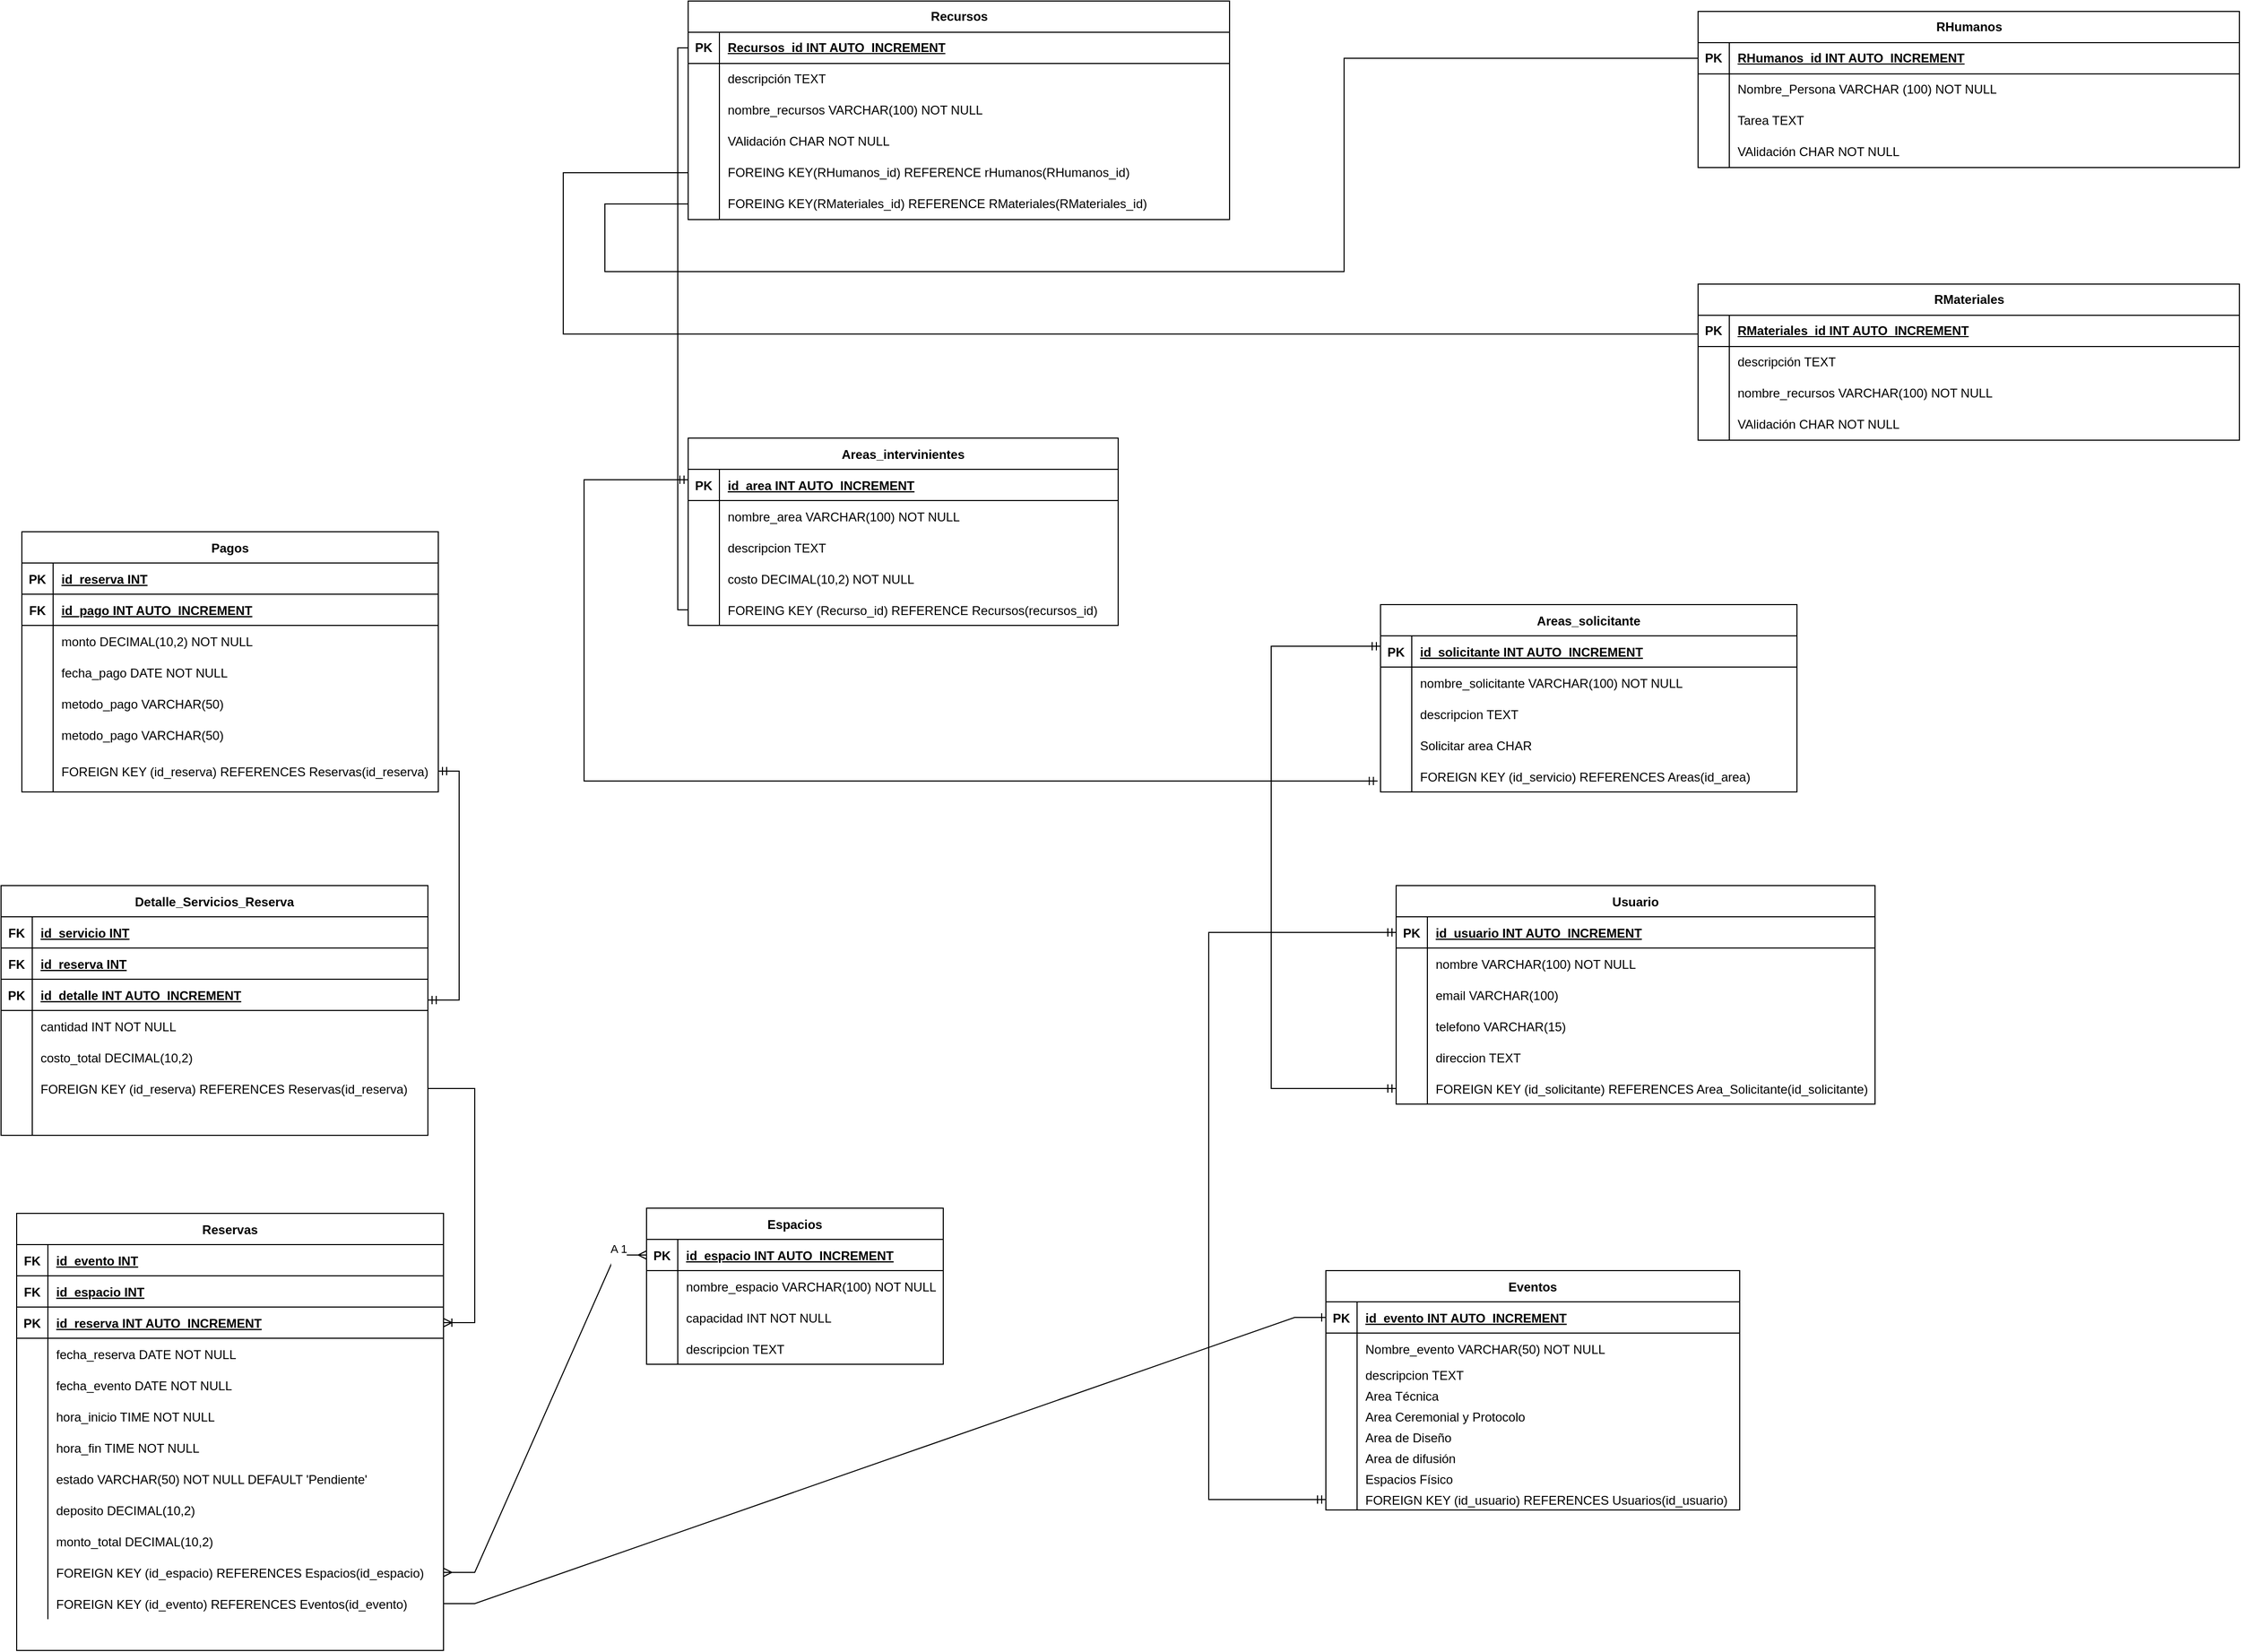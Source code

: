 <mxfile version="24.7.17">
  <diagram name="Página-1" id="cZ_oidT2PhbgGxclhShy">
    <mxGraphModel dx="3634" dy="2132" grid="1" gridSize="10" guides="1" tooltips="1" connect="1" arrows="1" fold="1" page="1" pageScale="1" pageWidth="1169" pageHeight="827" math="0" shadow="0">
      <root>
        <mxCell id="0" />
        <mxCell id="1" parent="0" />
        <mxCell id="oxMuFS0J_MLWaKqGwpql-12" value="" style="fontSize=12;html=1;endArrow=ERmandOne;startArrow=ERmandOne;rounded=0;entryX=1;entryY=0.5;entryDx=0;entryDy=0;edgeStyle=orthogonalEdgeStyle;" parent="1" source="Xw9fytFi5pSH40kkFStW-122" target="Xw9fytFi5pSH40kkFStW-99" edge="1">
          <mxGeometry width="100" height="100" relative="1" as="geometry">
            <mxPoint x="-700" y="170" as="sourcePoint" />
            <mxPoint x="-340" y="330" as="targetPoint" />
            <Array as="points">
              <mxPoint x="-680" y="170" />
              <mxPoint x="-680" y="-50" />
            </Array>
          </mxGeometry>
        </mxCell>
        <mxCell id="Xw9fytFi5pSH40kkFStW-1" value="Usuario" style="shape=table;startSize=30;container=1;collapsible=1;childLayout=tableLayout;fixedRows=1;rowLines=0;fontStyle=1;align=center;resizeLast=1;" parent="1" vertex="1">
          <mxGeometry x="220" y="60" width="460" height="210" as="geometry" />
        </mxCell>
        <mxCell id="Xw9fytFi5pSH40kkFStW-2" value="" style="shape=tableRow;horizontal=0;startSize=0;swimlaneHead=0;swimlaneBody=0;fillColor=none;collapsible=0;dropTarget=0;points=[[0,0.5],[1,0.5]];portConstraint=eastwest;strokeColor=inherit;top=0;left=0;right=0;bottom=1;" parent="Xw9fytFi5pSH40kkFStW-1" vertex="1">
          <mxGeometry y="30" width="460" height="30" as="geometry" />
        </mxCell>
        <mxCell id="Xw9fytFi5pSH40kkFStW-3" value="PK" style="shape=partialRectangle;overflow=hidden;connectable=0;fillColor=none;strokeColor=inherit;top=0;left=0;bottom=0;right=0;fontStyle=1;" parent="Xw9fytFi5pSH40kkFStW-2" vertex="1">
          <mxGeometry width="30" height="30" as="geometry">
            <mxRectangle width="30" height="30" as="alternateBounds" />
          </mxGeometry>
        </mxCell>
        <mxCell id="Xw9fytFi5pSH40kkFStW-4" value="id_usuario INT  AUTO_INCREMENT" style="shape=partialRectangle;overflow=hidden;connectable=0;fillColor=none;align=left;strokeColor=inherit;top=0;left=0;bottom=0;right=0;spacingLeft=6;fontStyle=5;" parent="Xw9fytFi5pSH40kkFStW-2" vertex="1">
          <mxGeometry x="30" width="430" height="30" as="geometry">
            <mxRectangle width="430" height="30" as="alternateBounds" />
          </mxGeometry>
        </mxCell>
        <mxCell id="Xw9fytFi5pSH40kkFStW-5" value="" style="shape=tableRow;horizontal=0;startSize=0;swimlaneHead=0;swimlaneBody=0;fillColor=none;collapsible=0;dropTarget=0;points=[[0,0.5],[1,0.5]];portConstraint=eastwest;strokeColor=inherit;top=0;left=0;right=0;bottom=0;" parent="Xw9fytFi5pSH40kkFStW-1" vertex="1">
          <mxGeometry y="60" width="460" height="30" as="geometry" />
        </mxCell>
        <mxCell id="Xw9fytFi5pSH40kkFStW-6" value="" style="shape=partialRectangle;overflow=hidden;connectable=0;fillColor=none;strokeColor=inherit;top=0;left=0;bottom=0;right=0;" parent="Xw9fytFi5pSH40kkFStW-5" vertex="1">
          <mxGeometry width="30" height="30" as="geometry">
            <mxRectangle width="30" height="30" as="alternateBounds" />
          </mxGeometry>
        </mxCell>
        <mxCell id="Xw9fytFi5pSH40kkFStW-7" value="nombre VARCHAR(100) NOT NULL" style="shape=partialRectangle;overflow=hidden;connectable=0;fillColor=none;align=left;strokeColor=inherit;top=0;left=0;bottom=0;right=0;spacingLeft=6;" parent="Xw9fytFi5pSH40kkFStW-5" vertex="1">
          <mxGeometry x="30" width="430" height="30" as="geometry">
            <mxRectangle width="430" height="30" as="alternateBounds" />
          </mxGeometry>
        </mxCell>
        <mxCell id="Xw9fytFi5pSH40kkFStW-8" value="" style="shape=tableRow;horizontal=0;startSize=0;swimlaneHead=0;swimlaneBody=0;fillColor=none;collapsible=0;dropTarget=0;points=[[0,0.5],[1,0.5]];portConstraint=eastwest;strokeColor=inherit;top=0;left=0;right=0;bottom=0;" parent="Xw9fytFi5pSH40kkFStW-1" vertex="1">
          <mxGeometry y="90" width="460" height="30" as="geometry" />
        </mxCell>
        <mxCell id="Xw9fytFi5pSH40kkFStW-9" value="" style="shape=partialRectangle;overflow=hidden;connectable=0;fillColor=none;strokeColor=inherit;top=0;left=0;bottom=0;right=0;" parent="Xw9fytFi5pSH40kkFStW-8" vertex="1">
          <mxGeometry width="30" height="30" as="geometry">
            <mxRectangle width="30" height="30" as="alternateBounds" />
          </mxGeometry>
        </mxCell>
        <mxCell id="Xw9fytFi5pSH40kkFStW-10" value="email VARCHAR(100)" style="shape=partialRectangle;overflow=hidden;connectable=0;fillColor=none;align=left;strokeColor=inherit;top=0;left=0;bottom=0;right=0;spacingLeft=6;" parent="Xw9fytFi5pSH40kkFStW-8" vertex="1">
          <mxGeometry x="30" width="430" height="30" as="geometry">
            <mxRectangle width="430" height="30" as="alternateBounds" />
          </mxGeometry>
        </mxCell>
        <mxCell id="Xw9fytFi5pSH40kkFStW-11" value="" style="shape=tableRow;horizontal=0;startSize=0;swimlaneHead=0;swimlaneBody=0;fillColor=none;collapsible=0;dropTarget=0;points=[[0,0.5],[1,0.5]];portConstraint=eastwest;strokeColor=inherit;top=0;left=0;right=0;bottom=0;" parent="Xw9fytFi5pSH40kkFStW-1" vertex="1">
          <mxGeometry y="120" width="460" height="30" as="geometry" />
        </mxCell>
        <mxCell id="Xw9fytFi5pSH40kkFStW-12" value="" style="shape=partialRectangle;overflow=hidden;connectable=0;fillColor=none;strokeColor=inherit;top=0;left=0;bottom=0;right=0;" parent="Xw9fytFi5pSH40kkFStW-11" vertex="1">
          <mxGeometry width="30" height="30" as="geometry">
            <mxRectangle width="30" height="30" as="alternateBounds" />
          </mxGeometry>
        </mxCell>
        <mxCell id="Xw9fytFi5pSH40kkFStW-13" value="telefono VARCHAR(15)" style="shape=partialRectangle;overflow=hidden;connectable=0;fillColor=none;align=left;strokeColor=inherit;top=0;left=0;bottom=0;right=0;spacingLeft=6;" parent="Xw9fytFi5pSH40kkFStW-11" vertex="1">
          <mxGeometry x="30" width="430" height="30" as="geometry">
            <mxRectangle width="430" height="30" as="alternateBounds" />
          </mxGeometry>
        </mxCell>
        <mxCell id="Xw9fytFi5pSH40kkFStW-14" value="" style="shape=tableRow;horizontal=0;startSize=0;swimlaneHead=0;swimlaneBody=0;fillColor=none;collapsible=0;dropTarget=0;points=[[0,0.5],[1,0.5]];portConstraint=eastwest;strokeColor=inherit;top=0;left=0;right=0;bottom=0;" parent="Xw9fytFi5pSH40kkFStW-1" vertex="1">
          <mxGeometry y="150" width="460" height="30" as="geometry" />
        </mxCell>
        <mxCell id="Xw9fytFi5pSH40kkFStW-15" value="" style="shape=partialRectangle;overflow=hidden;connectable=0;fillColor=none;strokeColor=inherit;top=0;left=0;bottom=0;right=0;" parent="Xw9fytFi5pSH40kkFStW-14" vertex="1">
          <mxGeometry width="30" height="30" as="geometry">
            <mxRectangle width="30" height="30" as="alternateBounds" />
          </mxGeometry>
        </mxCell>
        <mxCell id="Xw9fytFi5pSH40kkFStW-16" value="direccion TEXT" style="shape=partialRectangle;overflow=hidden;connectable=0;fillColor=none;align=left;strokeColor=inherit;top=0;left=0;bottom=0;right=0;spacingLeft=6;" parent="Xw9fytFi5pSH40kkFStW-14" vertex="1">
          <mxGeometry x="30" width="430" height="30" as="geometry">
            <mxRectangle width="430" height="30" as="alternateBounds" />
          </mxGeometry>
        </mxCell>
        <mxCell id="6M2Bop7fuAA3hcAjK2N5-4" value="" style="shape=tableRow;horizontal=0;startSize=0;swimlaneHead=0;swimlaneBody=0;fillColor=none;collapsible=0;dropTarget=0;points=[[0,0.5],[1,0.5]];portConstraint=eastwest;strokeColor=inherit;top=0;left=0;right=0;bottom=0;" vertex="1" parent="Xw9fytFi5pSH40kkFStW-1">
          <mxGeometry y="180" width="460" height="30" as="geometry" />
        </mxCell>
        <mxCell id="6M2Bop7fuAA3hcAjK2N5-5" value="" style="shape=partialRectangle;overflow=hidden;connectable=0;fillColor=none;strokeColor=inherit;top=0;left=0;bottom=0;right=0;" vertex="1" parent="6M2Bop7fuAA3hcAjK2N5-4">
          <mxGeometry width="30" height="30" as="geometry">
            <mxRectangle width="30" height="30" as="alternateBounds" />
          </mxGeometry>
        </mxCell>
        <mxCell id="6M2Bop7fuAA3hcAjK2N5-6" value="FOREIGN KEY (id_solicitante) REFERENCES Area_Solicitante(id_solicitante)" style="shape=partialRectangle;overflow=hidden;connectable=0;fillColor=none;align=left;strokeColor=inherit;top=0;left=0;bottom=0;right=0;spacingLeft=6;" vertex="1" parent="6M2Bop7fuAA3hcAjK2N5-4">
          <mxGeometry x="30" width="430" height="30" as="geometry">
            <mxRectangle width="430" height="30" as="alternateBounds" />
          </mxGeometry>
        </mxCell>
        <mxCell id="Xw9fytFi5pSH40kkFStW-17" value="Espacios" style="shape=table;startSize=30;container=1;collapsible=1;childLayout=tableLayout;fixedRows=1;rowLines=0;fontStyle=1;align=center;resizeLast=1;" parent="1" vertex="1">
          <mxGeometry x="-500" y="370" width="285" height="150" as="geometry" />
        </mxCell>
        <mxCell id="Xw9fytFi5pSH40kkFStW-18" value="" style="shape=tableRow;horizontal=0;startSize=0;swimlaneHead=0;swimlaneBody=0;fillColor=none;collapsible=0;dropTarget=0;points=[[0,0.5],[1,0.5]];portConstraint=eastwest;strokeColor=inherit;top=0;left=0;right=0;bottom=1;" parent="Xw9fytFi5pSH40kkFStW-17" vertex="1">
          <mxGeometry y="30" width="285" height="30" as="geometry" />
        </mxCell>
        <mxCell id="Xw9fytFi5pSH40kkFStW-19" value="PK" style="shape=partialRectangle;overflow=hidden;connectable=0;fillColor=none;strokeColor=inherit;top=0;left=0;bottom=0;right=0;fontStyle=1;" parent="Xw9fytFi5pSH40kkFStW-18" vertex="1">
          <mxGeometry width="30" height="30" as="geometry">
            <mxRectangle width="30" height="30" as="alternateBounds" />
          </mxGeometry>
        </mxCell>
        <mxCell id="Xw9fytFi5pSH40kkFStW-20" value="id_espacio INT  AUTO_INCREMENT" style="shape=partialRectangle;overflow=hidden;connectable=0;fillColor=none;align=left;strokeColor=inherit;top=0;left=0;bottom=0;right=0;spacingLeft=6;fontStyle=5;" parent="Xw9fytFi5pSH40kkFStW-18" vertex="1">
          <mxGeometry x="30" width="255" height="30" as="geometry">
            <mxRectangle width="255" height="30" as="alternateBounds" />
          </mxGeometry>
        </mxCell>
        <mxCell id="Xw9fytFi5pSH40kkFStW-21" value="" style="shape=tableRow;horizontal=0;startSize=0;swimlaneHead=0;swimlaneBody=0;fillColor=none;collapsible=0;dropTarget=0;points=[[0,0.5],[1,0.5]];portConstraint=eastwest;strokeColor=inherit;top=0;left=0;right=0;bottom=0;" parent="Xw9fytFi5pSH40kkFStW-17" vertex="1">
          <mxGeometry y="60" width="285" height="30" as="geometry" />
        </mxCell>
        <mxCell id="Xw9fytFi5pSH40kkFStW-22" value="" style="shape=partialRectangle;overflow=hidden;connectable=0;fillColor=none;strokeColor=inherit;top=0;left=0;bottom=0;right=0;" parent="Xw9fytFi5pSH40kkFStW-21" vertex="1">
          <mxGeometry width="30" height="30" as="geometry">
            <mxRectangle width="30" height="30" as="alternateBounds" />
          </mxGeometry>
        </mxCell>
        <mxCell id="Xw9fytFi5pSH40kkFStW-23" value="nombre_espacio VARCHAR(100) NOT NULL" style="shape=partialRectangle;overflow=hidden;connectable=0;fillColor=none;align=left;strokeColor=inherit;top=0;left=0;bottom=0;right=0;spacingLeft=6;" parent="Xw9fytFi5pSH40kkFStW-21" vertex="1">
          <mxGeometry x="30" width="255" height="30" as="geometry">
            <mxRectangle width="255" height="30" as="alternateBounds" />
          </mxGeometry>
        </mxCell>
        <mxCell id="Xw9fytFi5pSH40kkFStW-24" value="" style="shape=tableRow;horizontal=0;startSize=0;swimlaneHead=0;swimlaneBody=0;fillColor=none;collapsible=0;dropTarget=0;points=[[0,0.5],[1,0.5]];portConstraint=eastwest;strokeColor=inherit;top=0;left=0;right=0;bottom=0;" parent="Xw9fytFi5pSH40kkFStW-17" vertex="1">
          <mxGeometry y="90" width="285" height="30" as="geometry" />
        </mxCell>
        <mxCell id="Xw9fytFi5pSH40kkFStW-25" value="" style="shape=partialRectangle;overflow=hidden;connectable=0;fillColor=none;strokeColor=inherit;top=0;left=0;bottom=0;right=0;" parent="Xw9fytFi5pSH40kkFStW-24" vertex="1">
          <mxGeometry width="30" height="30" as="geometry">
            <mxRectangle width="30" height="30" as="alternateBounds" />
          </mxGeometry>
        </mxCell>
        <mxCell id="Xw9fytFi5pSH40kkFStW-26" value="capacidad INT NOT NULL" style="shape=partialRectangle;overflow=hidden;connectable=0;fillColor=none;align=left;strokeColor=inherit;top=0;left=0;bottom=0;right=0;spacingLeft=6;" parent="Xw9fytFi5pSH40kkFStW-24" vertex="1">
          <mxGeometry x="30" width="255" height="30" as="geometry">
            <mxRectangle width="255" height="30" as="alternateBounds" />
          </mxGeometry>
        </mxCell>
        <mxCell id="Xw9fytFi5pSH40kkFStW-27" value="" style="shape=tableRow;horizontal=0;startSize=0;swimlaneHead=0;swimlaneBody=0;fillColor=none;collapsible=0;dropTarget=0;points=[[0,0.5],[1,0.5]];portConstraint=eastwest;strokeColor=inherit;top=0;left=0;right=0;bottom=0;" parent="Xw9fytFi5pSH40kkFStW-17" vertex="1">
          <mxGeometry y="120" width="285" height="30" as="geometry" />
        </mxCell>
        <mxCell id="Xw9fytFi5pSH40kkFStW-28" value="" style="shape=partialRectangle;overflow=hidden;connectable=0;fillColor=none;strokeColor=inherit;top=0;left=0;bottom=0;right=0;" parent="Xw9fytFi5pSH40kkFStW-27" vertex="1">
          <mxGeometry width="30" height="30" as="geometry">
            <mxRectangle width="30" height="30" as="alternateBounds" />
          </mxGeometry>
        </mxCell>
        <mxCell id="Xw9fytFi5pSH40kkFStW-29" value="descripcion TEXT" style="shape=partialRectangle;overflow=hidden;connectable=0;fillColor=none;align=left;strokeColor=inherit;top=0;left=0;bottom=0;right=0;spacingLeft=6;" parent="Xw9fytFi5pSH40kkFStW-27" vertex="1">
          <mxGeometry x="30" width="255" height="30" as="geometry">
            <mxRectangle width="255" height="30" as="alternateBounds" />
          </mxGeometry>
        </mxCell>
        <mxCell id="Xw9fytFi5pSH40kkFStW-30" value="Eventos" style="shape=table;startSize=30;container=1;collapsible=1;childLayout=tableLayout;fixedRows=1;rowLines=0;fontStyle=1;align=center;resizeLast=1;strokeWidth=1;fillStyle=solid;" parent="1" vertex="1">
          <mxGeometry x="152.5" y="430" width="397.5" height="230" as="geometry" />
        </mxCell>
        <mxCell id="Xw9fytFi5pSH40kkFStW-31" value="" style="shape=tableRow;horizontal=0;startSize=0;swimlaneHead=0;swimlaneBody=0;fillColor=none;collapsible=0;dropTarget=0;points=[[0,0.5],[1,0.5]];portConstraint=eastwest;strokeColor=inherit;top=0;left=0;right=0;bottom=1;" parent="Xw9fytFi5pSH40kkFStW-30" vertex="1">
          <mxGeometry y="30" width="397.5" height="30" as="geometry" />
        </mxCell>
        <mxCell id="Xw9fytFi5pSH40kkFStW-32" value="PK" style="shape=partialRectangle;overflow=hidden;connectable=0;fillColor=none;strokeColor=inherit;top=0;left=0;bottom=0;right=0;fontStyle=1;" parent="Xw9fytFi5pSH40kkFStW-31" vertex="1">
          <mxGeometry width="30" height="30" as="geometry">
            <mxRectangle width="30" height="30" as="alternateBounds" />
          </mxGeometry>
        </mxCell>
        <mxCell id="Xw9fytFi5pSH40kkFStW-33" value="id_evento INT  AUTO_INCREMENT" style="shape=partialRectangle;overflow=hidden;connectable=0;fillColor=none;align=left;strokeColor=inherit;top=0;left=0;bottom=0;right=0;spacingLeft=6;fontStyle=5;" parent="Xw9fytFi5pSH40kkFStW-31" vertex="1">
          <mxGeometry x="30" width="367.5" height="30" as="geometry">
            <mxRectangle width="367.5" height="30" as="alternateBounds" />
          </mxGeometry>
        </mxCell>
        <mxCell id="Xw9fytFi5pSH40kkFStW-34" value="" style="shape=tableRow;horizontal=0;startSize=0;swimlaneHead=0;swimlaneBody=0;fillColor=none;collapsible=0;dropTarget=0;points=[[0,0.5],[1,0.5]];portConstraint=eastwest;strokeColor=inherit;top=0;left=0;right=0;bottom=0;" parent="Xw9fytFi5pSH40kkFStW-30" vertex="1">
          <mxGeometry y="60" width="397.5" height="30" as="geometry" />
        </mxCell>
        <mxCell id="Xw9fytFi5pSH40kkFStW-35" value="" style="shape=partialRectangle;overflow=hidden;connectable=0;fillColor=none;strokeColor=inherit;top=0;left=0;bottom=0;right=0;" parent="Xw9fytFi5pSH40kkFStW-34" vertex="1">
          <mxGeometry width="30" height="30" as="geometry">
            <mxRectangle width="30" height="30" as="alternateBounds" />
          </mxGeometry>
        </mxCell>
        <mxCell id="Xw9fytFi5pSH40kkFStW-36" value="Nombre_evento VARCHAR(50) NOT NULL" style="shape=partialRectangle;overflow=hidden;connectable=0;fillColor=none;align=left;strokeColor=inherit;top=0;left=0;bottom=0;right=0;spacingLeft=6;" parent="Xw9fytFi5pSH40kkFStW-34" vertex="1">
          <mxGeometry x="30" width="367.5" height="30" as="geometry">
            <mxRectangle width="367.5" height="30" as="alternateBounds" />
          </mxGeometry>
        </mxCell>
        <mxCell id="Xw9fytFi5pSH40kkFStW-37" value="" style="shape=tableRow;horizontal=0;startSize=0;swimlaneHead=0;swimlaneBody=0;fillColor=none;collapsible=0;dropTarget=0;points=[[0,0.5],[1,0.5]];portConstraint=eastwest;strokeColor=inherit;top=0;left=0;right=0;bottom=0;" parent="Xw9fytFi5pSH40kkFStW-30" vertex="1">
          <mxGeometry y="90" width="397.5" height="20" as="geometry" />
        </mxCell>
        <mxCell id="Xw9fytFi5pSH40kkFStW-38" value="" style="shape=partialRectangle;overflow=hidden;connectable=0;fillColor=none;strokeColor=inherit;top=0;left=0;bottom=0;right=0;" parent="Xw9fytFi5pSH40kkFStW-37" vertex="1">
          <mxGeometry width="30" height="20" as="geometry">
            <mxRectangle width="30" height="20" as="alternateBounds" />
          </mxGeometry>
        </mxCell>
        <mxCell id="Xw9fytFi5pSH40kkFStW-39" value="descripcion TEXT" style="shape=partialRectangle;overflow=hidden;connectable=0;fillColor=none;align=left;strokeColor=inherit;top=0;left=0;bottom=0;right=0;spacingLeft=6;" parent="Xw9fytFi5pSH40kkFStW-37" vertex="1">
          <mxGeometry x="30" width="367.5" height="20" as="geometry">
            <mxRectangle width="367.5" height="20" as="alternateBounds" />
          </mxGeometry>
        </mxCell>
        <mxCell id="GNaJ9bL9Gg77t4QulsTQ-2" value="" style="shape=tableRow;horizontal=0;startSize=0;swimlaneHead=0;swimlaneBody=0;fillColor=none;collapsible=0;dropTarget=0;points=[[0,0.5],[1,0.5]];portConstraint=eastwest;strokeColor=inherit;top=0;left=0;right=0;bottom=0;" parent="Xw9fytFi5pSH40kkFStW-30" vertex="1">
          <mxGeometry y="110" width="397.5" height="20" as="geometry" />
        </mxCell>
        <mxCell id="GNaJ9bL9Gg77t4QulsTQ-3" value="" style="shape=partialRectangle;overflow=hidden;connectable=0;fillColor=none;strokeColor=inherit;top=0;left=0;bottom=0;right=0;" parent="GNaJ9bL9Gg77t4QulsTQ-2" vertex="1">
          <mxGeometry width="30" height="20" as="geometry">
            <mxRectangle width="30" height="20" as="alternateBounds" />
          </mxGeometry>
        </mxCell>
        <mxCell id="GNaJ9bL9Gg77t4QulsTQ-4" value="Area Técnica" style="shape=partialRectangle;overflow=hidden;connectable=0;fillColor=none;align=left;strokeColor=inherit;top=0;left=0;bottom=0;right=0;spacingLeft=6;" parent="GNaJ9bL9Gg77t4QulsTQ-2" vertex="1">
          <mxGeometry x="30" width="367.5" height="20" as="geometry">
            <mxRectangle width="367.5" height="20" as="alternateBounds" />
          </mxGeometry>
        </mxCell>
        <mxCell id="GNaJ9bL9Gg77t4QulsTQ-27" value="" style="shape=tableRow;horizontal=0;startSize=0;swimlaneHead=0;swimlaneBody=0;fillColor=none;collapsible=0;dropTarget=0;points=[[0,0.5],[1,0.5]];portConstraint=eastwest;strokeColor=inherit;top=0;left=0;right=0;bottom=0;" parent="Xw9fytFi5pSH40kkFStW-30" vertex="1">
          <mxGeometry y="130" width="397.5" height="20" as="geometry" />
        </mxCell>
        <mxCell id="GNaJ9bL9Gg77t4QulsTQ-28" value="" style="shape=partialRectangle;overflow=hidden;connectable=0;fillColor=none;strokeColor=inherit;top=0;left=0;bottom=0;right=0;" parent="GNaJ9bL9Gg77t4QulsTQ-27" vertex="1">
          <mxGeometry width="30" height="20" as="geometry">
            <mxRectangle width="30" height="20" as="alternateBounds" />
          </mxGeometry>
        </mxCell>
        <mxCell id="GNaJ9bL9Gg77t4QulsTQ-29" value="Area Ceremonial y Protocolo" style="shape=partialRectangle;overflow=hidden;connectable=0;fillColor=none;align=left;strokeColor=inherit;top=0;left=0;bottom=0;right=0;spacingLeft=6;" parent="GNaJ9bL9Gg77t4QulsTQ-27" vertex="1">
          <mxGeometry x="30" width="367.5" height="20" as="geometry">
            <mxRectangle width="367.5" height="20" as="alternateBounds" />
          </mxGeometry>
        </mxCell>
        <mxCell id="GNaJ9bL9Gg77t4QulsTQ-33" value="" style="shape=tableRow;horizontal=0;startSize=0;swimlaneHead=0;swimlaneBody=0;fillColor=none;collapsible=0;dropTarget=0;points=[[0,0.5],[1,0.5]];portConstraint=eastwest;strokeColor=inherit;top=0;left=0;right=0;bottom=0;" parent="Xw9fytFi5pSH40kkFStW-30" vertex="1">
          <mxGeometry y="150" width="397.5" height="20" as="geometry" />
        </mxCell>
        <mxCell id="GNaJ9bL9Gg77t4QulsTQ-34" value="" style="shape=partialRectangle;overflow=hidden;connectable=0;fillColor=none;strokeColor=inherit;top=0;left=0;bottom=0;right=0;" parent="GNaJ9bL9Gg77t4QulsTQ-33" vertex="1">
          <mxGeometry width="30" height="20" as="geometry">
            <mxRectangle width="30" height="20" as="alternateBounds" />
          </mxGeometry>
        </mxCell>
        <mxCell id="GNaJ9bL9Gg77t4QulsTQ-35" value="Area de Diseño" style="shape=partialRectangle;overflow=hidden;connectable=0;fillColor=none;align=left;strokeColor=inherit;top=0;left=0;bottom=0;right=0;spacingLeft=6;" parent="GNaJ9bL9Gg77t4QulsTQ-33" vertex="1">
          <mxGeometry x="30" width="367.5" height="20" as="geometry">
            <mxRectangle width="367.5" height="20" as="alternateBounds" />
          </mxGeometry>
        </mxCell>
        <mxCell id="GNaJ9bL9Gg77t4QulsTQ-36" value="" style="shape=tableRow;horizontal=0;startSize=0;swimlaneHead=0;swimlaneBody=0;fillColor=none;collapsible=0;dropTarget=0;points=[[0,0.5],[1,0.5]];portConstraint=eastwest;strokeColor=inherit;top=0;left=0;right=0;bottom=0;" parent="Xw9fytFi5pSH40kkFStW-30" vertex="1">
          <mxGeometry y="170" width="397.5" height="20" as="geometry" />
        </mxCell>
        <mxCell id="GNaJ9bL9Gg77t4QulsTQ-37" value="" style="shape=partialRectangle;overflow=hidden;connectable=0;fillColor=none;strokeColor=inherit;top=0;left=0;bottom=0;right=0;" parent="GNaJ9bL9Gg77t4QulsTQ-36" vertex="1">
          <mxGeometry width="30" height="20" as="geometry">
            <mxRectangle width="30" height="20" as="alternateBounds" />
          </mxGeometry>
        </mxCell>
        <mxCell id="GNaJ9bL9Gg77t4QulsTQ-38" value="Area de difusión" style="shape=partialRectangle;overflow=hidden;connectable=0;fillColor=none;align=left;strokeColor=inherit;top=0;left=0;bottom=0;right=0;spacingLeft=6;" parent="GNaJ9bL9Gg77t4QulsTQ-36" vertex="1">
          <mxGeometry x="30" width="367.5" height="20" as="geometry">
            <mxRectangle width="367.5" height="20" as="alternateBounds" />
          </mxGeometry>
        </mxCell>
        <mxCell id="GNaJ9bL9Gg77t4QulsTQ-39" value="" style="shape=tableRow;horizontal=0;startSize=0;swimlaneHead=0;swimlaneBody=0;fillColor=none;collapsible=0;dropTarget=0;points=[[0,0.5],[1,0.5]];portConstraint=eastwest;strokeColor=inherit;top=0;left=0;right=0;bottom=0;" parent="Xw9fytFi5pSH40kkFStW-30" vertex="1">
          <mxGeometry y="190" width="397.5" height="20" as="geometry" />
        </mxCell>
        <mxCell id="GNaJ9bL9Gg77t4QulsTQ-40" value="" style="shape=partialRectangle;overflow=hidden;connectable=0;fillColor=none;strokeColor=inherit;top=0;left=0;bottom=0;right=0;" parent="GNaJ9bL9Gg77t4QulsTQ-39" vertex="1">
          <mxGeometry width="30" height="20" as="geometry">
            <mxRectangle width="30" height="20" as="alternateBounds" />
          </mxGeometry>
        </mxCell>
        <mxCell id="GNaJ9bL9Gg77t4QulsTQ-41" value="Espacios Físico" style="shape=partialRectangle;overflow=hidden;connectable=0;fillColor=none;align=left;strokeColor=inherit;top=0;left=0;bottom=0;right=0;spacingLeft=6;" parent="GNaJ9bL9Gg77t4QulsTQ-39" vertex="1">
          <mxGeometry x="30" width="367.5" height="20" as="geometry">
            <mxRectangle width="367.5" height="20" as="alternateBounds" />
          </mxGeometry>
        </mxCell>
        <mxCell id="GNaJ9bL9Gg77t4QulsTQ-42" value="" style="shape=tableRow;horizontal=0;startSize=0;swimlaneHead=0;swimlaneBody=0;fillColor=none;collapsible=0;dropTarget=0;points=[[0,0.5],[1,0.5]];portConstraint=eastwest;strokeColor=inherit;top=0;left=0;right=0;bottom=0;" parent="Xw9fytFi5pSH40kkFStW-30" vertex="1">
          <mxGeometry y="210" width="397.5" height="20" as="geometry" />
        </mxCell>
        <mxCell id="GNaJ9bL9Gg77t4QulsTQ-43" value="" style="shape=partialRectangle;overflow=hidden;connectable=0;fillColor=none;strokeColor=inherit;top=0;left=0;bottom=0;right=0;" parent="GNaJ9bL9Gg77t4QulsTQ-42" vertex="1">
          <mxGeometry width="30" height="20" as="geometry">
            <mxRectangle width="30" height="20" as="alternateBounds" />
          </mxGeometry>
        </mxCell>
        <mxCell id="GNaJ9bL9Gg77t4QulsTQ-44" value="FOREIGN KEY (id_usuario) REFERENCES Usuarios(id_usuario)" style="shape=partialRectangle;overflow=hidden;connectable=0;fillColor=none;align=left;strokeColor=inherit;top=0;left=0;bottom=0;right=0;spacingLeft=6;" parent="GNaJ9bL9Gg77t4QulsTQ-42" vertex="1">
          <mxGeometry x="30" width="367.5" height="20" as="geometry">
            <mxRectangle width="367.5" height="20" as="alternateBounds" />
          </mxGeometry>
        </mxCell>
        <mxCell id="Xw9fytFi5pSH40kkFStW-40" value="Reservas" style="shape=table;startSize=30;container=1;collapsible=1;childLayout=tableLayout;fixedRows=1;rowLines=0;fontStyle=1;align=center;resizeLast=1;" parent="1" vertex="1">
          <mxGeometry x="-1105" y="375" width="410" height="420" as="geometry" />
        </mxCell>
        <mxCell id="Xw9fytFi5pSH40kkFStW-41" value="" style="shape=tableRow;horizontal=0;startSize=0;swimlaneHead=0;swimlaneBody=0;fillColor=none;collapsible=0;dropTarget=0;points=[[0,0.5],[1,0.5]];portConstraint=eastwest;strokeColor=inherit;top=0;left=0;right=0;bottom=1;" parent="Xw9fytFi5pSH40kkFStW-40" vertex="1">
          <mxGeometry y="30" width="410" height="30" as="geometry" />
        </mxCell>
        <mxCell id="Xw9fytFi5pSH40kkFStW-42" value="FK" style="shape=partialRectangle;overflow=hidden;connectable=0;fillColor=none;strokeColor=inherit;top=0;left=0;bottom=0;right=0;fontStyle=1;" parent="Xw9fytFi5pSH40kkFStW-41" vertex="1">
          <mxGeometry width="30" height="30" as="geometry">
            <mxRectangle width="30" height="30" as="alternateBounds" />
          </mxGeometry>
        </mxCell>
        <mxCell id="Xw9fytFi5pSH40kkFStW-43" value="id_evento INT" style="shape=partialRectangle;overflow=hidden;connectable=0;fillColor=none;align=left;strokeColor=inherit;top=0;left=0;bottom=0;right=0;spacingLeft=6;fontStyle=5;" parent="Xw9fytFi5pSH40kkFStW-41" vertex="1">
          <mxGeometry x="30" width="380" height="30" as="geometry">
            <mxRectangle width="380" height="30" as="alternateBounds" />
          </mxGeometry>
        </mxCell>
        <mxCell id="Xw9fytFi5pSH40kkFStW-44" value="" style="shape=tableRow;horizontal=0;startSize=0;swimlaneHead=0;swimlaneBody=0;fillColor=none;collapsible=0;dropTarget=0;points=[[0,0.5],[1,0.5]];portConstraint=eastwest;strokeColor=inherit;top=0;left=0;right=0;bottom=1;" parent="Xw9fytFi5pSH40kkFStW-40" vertex="1">
          <mxGeometry y="60" width="410" height="30" as="geometry" />
        </mxCell>
        <mxCell id="Xw9fytFi5pSH40kkFStW-45" value="FK" style="shape=partialRectangle;overflow=hidden;connectable=0;fillColor=none;strokeColor=inherit;top=0;left=0;bottom=0;right=0;fontStyle=1;" parent="Xw9fytFi5pSH40kkFStW-44" vertex="1">
          <mxGeometry width="30" height="30" as="geometry">
            <mxRectangle width="30" height="30" as="alternateBounds" />
          </mxGeometry>
        </mxCell>
        <mxCell id="Xw9fytFi5pSH40kkFStW-46" value="id_espacio INT" style="shape=partialRectangle;overflow=hidden;connectable=0;fillColor=none;align=left;strokeColor=inherit;top=0;left=0;bottom=0;right=0;spacingLeft=6;fontStyle=5;" parent="Xw9fytFi5pSH40kkFStW-44" vertex="1">
          <mxGeometry x="30" width="380" height="30" as="geometry">
            <mxRectangle width="380" height="30" as="alternateBounds" />
          </mxGeometry>
        </mxCell>
        <mxCell id="Xw9fytFi5pSH40kkFStW-50" value="" style="shape=tableRow;horizontal=0;startSize=0;swimlaneHead=0;swimlaneBody=0;fillColor=none;collapsible=0;dropTarget=0;points=[[0,0.5],[1,0.5]];portConstraint=eastwest;strokeColor=inherit;top=0;left=0;right=0;bottom=1;" parent="Xw9fytFi5pSH40kkFStW-40" vertex="1">
          <mxGeometry y="90" width="410" height="30" as="geometry" />
        </mxCell>
        <mxCell id="Xw9fytFi5pSH40kkFStW-51" value="PK" style="shape=partialRectangle;overflow=hidden;connectable=0;fillColor=none;strokeColor=inherit;top=0;left=0;bottom=0;right=0;fontStyle=1;" parent="Xw9fytFi5pSH40kkFStW-50" vertex="1">
          <mxGeometry width="30" height="30" as="geometry">
            <mxRectangle width="30" height="30" as="alternateBounds" />
          </mxGeometry>
        </mxCell>
        <mxCell id="Xw9fytFi5pSH40kkFStW-52" value="id_reserva INT  AUTO_INCREMENT" style="shape=partialRectangle;overflow=hidden;connectable=0;fillColor=none;align=left;strokeColor=inherit;top=0;left=0;bottom=0;right=0;spacingLeft=6;fontStyle=5;" parent="Xw9fytFi5pSH40kkFStW-50" vertex="1">
          <mxGeometry x="30" width="380" height="30" as="geometry">
            <mxRectangle width="380" height="30" as="alternateBounds" />
          </mxGeometry>
        </mxCell>
        <mxCell id="Xw9fytFi5pSH40kkFStW-53" value="" style="shape=tableRow;horizontal=0;startSize=0;swimlaneHead=0;swimlaneBody=0;fillColor=none;collapsible=0;dropTarget=0;points=[[0,0.5],[1,0.5]];portConstraint=eastwest;strokeColor=inherit;top=0;left=0;right=0;bottom=0;" parent="Xw9fytFi5pSH40kkFStW-40" vertex="1">
          <mxGeometry y="120" width="410" height="30" as="geometry" />
        </mxCell>
        <mxCell id="Xw9fytFi5pSH40kkFStW-54" value="" style="shape=partialRectangle;overflow=hidden;connectable=0;fillColor=none;strokeColor=inherit;top=0;left=0;bottom=0;right=0;" parent="Xw9fytFi5pSH40kkFStW-53" vertex="1">
          <mxGeometry width="30" height="30" as="geometry">
            <mxRectangle width="30" height="30" as="alternateBounds" />
          </mxGeometry>
        </mxCell>
        <mxCell id="Xw9fytFi5pSH40kkFStW-55" value="fecha_reserva DATE NOT NULL" style="shape=partialRectangle;overflow=hidden;connectable=0;fillColor=none;align=left;strokeColor=inherit;top=0;left=0;bottom=0;right=0;spacingLeft=6;" parent="Xw9fytFi5pSH40kkFStW-53" vertex="1">
          <mxGeometry x="30" width="380" height="30" as="geometry">
            <mxRectangle width="380" height="30" as="alternateBounds" />
          </mxGeometry>
        </mxCell>
        <mxCell id="Xw9fytFi5pSH40kkFStW-56" value="" style="shape=tableRow;horizontal=0;startSize=0;swimlaneHead=0;swimlaneBody=0;fillColor=none;collapsible=0;dropTarget=0;points=[[0,0.5],[1,0.5]];portConstraint=eastwest;strokeColor=inherit;top=0;left=0;right=0;bottom=0;" parent="Xw9fytFi5pSH40kkFStW-40" vertex="1">
          <mxGeometry y="150" width="410" height="30" as="geometry" />
        </mxCell>
        <mxCell id="Xw9fytFi5pSH40kkFStW-57" value="" style="shape=partialRectangle;overflow=hidden;connectable=0;fillColor=none;strokeColor=inherit;top=0;left=0;bottom=0;right=0;" parent="Xw9fytFi5pSH40kkFStW-56" vertex="1">
          <mxGeometry width="30" height="30" as="geometry">
            <mxRectangle width="30" height="30" as="alternateBounds" />
          </mxGeometry>
        </mxCell>
        <mxCell id="Xw9fytFi5pSH40kkFStW-58" value="fecha_evento DATE NOT NULL" style="shape=partialRectangle;overflow=hidden;connectable=0;fillColor=none;align=left;strokeColor=inherit;top=0;left=0;bottom=0;right=0;spacingLeft=6;" parent="Xw9fytFi5pSH40kkFStW-56" vertex="1">
          <mxGeometry x="30" width="380" height="30" as="geometry">
            <mxRectangle width="380" height="30" as="alternateBounds" />
          </mxGeometry>
        </mxCell>
        <mxCell id="Xw9fytFi5pSH40kkFStW-59" value="" style="shape=tableRow;horizontal=0;startSize=0;swimlaneHead=0;swimlaneBody=0;fillColor=none;collapsible=0;dropTarget=0;points=[[0,0.5],[1,0.5]];portConstraint=eastwest;strokeColor=inherit;top=0;left=0;right=0;bottom=0;" parent="Xw9fytFi5pSH40kkFStW-40" vertex="1">
          <mxGeometry y="180" width="410" height="30" as="geometry" />
        </mxCell>
        <mxCell id="Xw9fytFi5pSH40kkFStW-60" value="" style="shape=partialRectangle;overflow=hidden;connectable=0;fillColor=none;strokeColor=inherit;top=0;left=0;bottom=0;right=0;" parent="Xw9fytFi5pSH40kkFStW-59" vertex="1">
          <mxGeometry width="30" height="30" as="geometry">
            <mxRectangle width="30" height="30" as="alternateBounds" />
          </mxGeometry>
        </mxCell>
        <mxCell id="Xw9fytFi5pSH40kkFStW-61" value="hora_inicio TIME NOT NULL" style="shape=partialRectangle;overflow=hidden;connectable=0;fillColor=none;align=left;strokeColor=inherit;top=0;left=0;bottom=0;right=0;spacingLeft=6;" parent="Xw9fytFi5pSH40kkFStW-59" vertex="1">
          <mxGeometry x="30" width="380" height="30" as="geometry">
            <mxRectangle width="380" height="30" as="alternateBounds" />
          </mxGeometry>
        </mxCell>
        <mxCell id="Xw9fytFi5pSH40kkFStW-62" value="" style="shape=tableRow;horizontal=0;startSize=0;swimlaneHead=0;swimlaneBody=0;fillColor=none;collapsible=0;dropTarget=0;points=[[0,0.5],[1,0.5]];portConstraint=eastwest;strokeColor=inherit;top=0;left=0;right=0;bottom=0;" parent="Xw9fytFi5pSH40kkFStW-40" vertex="1">
          <mxGeometry y="210" width="410" height="30" as="geometry" />
        </mxCell>
        <mxCell id="Xw9fytFi5pSH40kkFStW-63" value="" style="shape=partialRectangle;overflow=hidden;connectable=0;fillColor=none;strokeColor=inherit;top=0;left=0;bottom=0;right=0;" parent="Xw9fytFi5pSH40kkFStW-62" vertex="1">
          <mxGeometry width="30" height="30" as="geometry">
            <mxRectangle width="30" height="30" as="alternateBounds" />
          </mxGeometry>
        </mxCell>
        <mxCell id="Xw9fytFi5pSH40kkFStW-64" value="hora_fin TIME NOT NULL" style="shape=partialRectangle;overflow=hidden;connectable=0;fillColor=none;align=left;strokeColor=inherit;top=0;left=0;bottom=0;right=0;spacingLeft=6;" parent="Xw9fytFi5pSH40kkFStW-62" vertex="1">
          <mxGeometry x="30" width="380" height="30" as="geometry">
            <mxRectangle width="380" height="30" as="alternateBounds" />
          </mxGeometry>
        </mxCell>
        <mxCell id="Xw9fytFi5pSH40kkFStW-65" value="" style="shape=tableRow;horizontal=0;startSize=0;swimlaneHead=0;swimlaneBody=0;fillColor=none;collapsible=0;dropTarget=0;points=[[0,0.5],[1,0.5]];portConstraint=eastwest;strokeColor=inherit;top=0;left=0;right=0;bottom=0;" parent="Xw9fytFi5pSH40kkFStW-40" vertex="1">
          <mxGeometry y="240" width="410" height="30" as="geometry" />
        </mxCell>
        <mxCell id="Xw9fytFi5pSH40kkFStW-66" value="" style="shape=partialRectangle;overflow=hidden;connectable=0;fillColor=none;strokeColor=inherit;top=0;left=0;bottom=0;right=0;" parent="Xw9fytFi5pSH40kkFStW-65" vertex="1">
          <mxGeometry width="30" height="30" as="geometry">
            <mxRectangle width="30" height="30" as="alternateBounds" />
          </mxGeometry>
        </mxCell>
        <mxCell id="Xw9fytFi5pSH40kkFStW-67" value="estado VARCHAR(50) NOT NULL DEFAULT &#39;Pendiente&#39;" style="shape=partialRectangle;overflow=hidden;connectable=0;fillColor=none;align=left;strokeColor=inherit;top=0;left=0;bottom=0;right=0;spacingLeft=6;" parent="Xw9fytFi5pSH40kkFStW-65" vertex="1">
          <mxGeometry x="30" width="380" height="30" as="geometry">
            <mxRectangle width="380" height="30" as="alternateBounds" />
          </mxGeometry>
        </mxCell>
        <mxCell id="Xw9fytFi5pSH40kkFStW-68" value="" style="shape=tableRow;horizontal=0;startSize=0;swimlaneHead=0;swimlaneBody=0;fillColor=none;collapsible=0;dropTarget=0;points=[[0,0.5],[1,0.5]];portConstraint=eastwest;strokeColor=inherit;top=0;left=0;right=0;bottom=0;" parent="Xw9fytFi5pSH40kkFStW-40" vertex="1">
          <mxGeometry y="270" width="410" height="30" as="geometry" />
        </mxCell>
        <mxCell id="Xw9fytFi5pSH40kkFStW-69" value="" style="shape=partialRectangle;overflow=hidden;connectable=0;fillColor=none;strokeColor=inherit;top=0;left=0;bottom=0;right=0;" parent="Xw9fytFi5pSH40kkFStW-68" vertex="1">
          <mxGeometry width="30" height="30" as="geometry">
            <mxRectangle width="30" height="30" as="alternateBounds" />
          </mxGeometry>
        </mxCell>
        <mxCell id="Xw9fytFi5pSH40kkFStW-70" value="deposito DECIMAL(10,2)" style="shape=partialRectangle;overflow=hidden;connectable=0;fillColor=none;align=left;strokeColor=inherit;top=0;left=0;bottom=0;right=0;spacingLeft=6;" parent="Xw9fytFi5pSH40kkFStW-68" vertex="1">
          <mxGeometry x="30" width="380" height="30" as="geometry">
            <mxRectangle width="380" height="30" as="alternateBounds" />
          </mxGeometry>
        </mxCell>
        <mxCell id="Xw9fytFi5pSH40kkFStW-71" value="" style="shape=tableRow;horizontal=0;startSize=0;swimlaneHead=0;swimlaneBody=0;fillColor=none;collapsible=0;dropTarget=0;points=[[0,0.5],[1,0.5]];portConstraint=eastwest;strokeColor=inherit;top=0;left=0;right=0;bottom=0;" parent="Xw9fytFi5pSH40kkFStW-40" vertex="1">
          <mxGeometry y="300" width="410" height="30" as="geometry" />
        </mxCell>
        <mxCell id="Xw9fytFi5pSH40kkFStW-72" value="" style="shape=partialRectangle;overflow=hidden;connectable=0;fillColor=none;strokeColor=inherit;top=0;left=0;bottom=0;right=0;" parent="Xw9fytFi5pSH40kkFStW-71" vertex="1">
          <mxGeometry width="30" height="30" as="geometry">
            <mxRectangle width="30" height="30" as="alternateBounds" />
          </mxGeometry>
        </mxCell>
        <mxCell id="Xw9fytFi5pSH40kkFStW-73" value="monto_total DECIMAL(10,2)" style="shape=partialRectangle;overflow=hidden;connectable=0;fillColor=none;align=left;strokeColor=inherit;top=0;left=0;bottom=0;right=0;spacingLeft=6;" parent="Xw9fytFi5pSH40kkFStW-71" vertex="1">
          <mxGeometry x="30" width="380" height="30" as="geometry">
            <mxRectangle width="380" height="30" as="alternateBounds" />
          </mxGeometry>
        </mxCell>
        <mxCell id="Xw9fytFi5pSH40kkFStW-77" value="" style="shape=tableRow;horizontal=0;startSize=0;swimlaneHead=0;swimlaneBody=0;fillColor=none;collapsible=0;dropTarget=0;points=[[0,0.5],[1,0.5]];portConstraint=eastwest;strokeColor=inherit;top=0;left=0;right=0;bottom=0;" parent="Xw9fytFi5pSH40kkFStW-40" vertex="1">
          <mxGeometry y="330" width="410" height="30" as="geometry" />
        </mxCell>
        <mxCell id="Xw9fytFi5pSH40kkFStW-78" value="" style="shape=partialRectangle;overflow=hidden;connectable=0;fillColor=none;strokeColor=inherit;top=0;left=0;bottom=0;right=0;" parent="Xw9fytFi5pSH40kkFStW-77" vertex="1">
          <mxGeometry width="30" height="30" as="geometry">
            <mxRectangle width="30" height="30" as="alternateBounds" />
          </mxGeometry>
        </mxCell>
        <mxCell id="Xw9fytFi5pSH40kkFStW-79" value="FOREIGN KEY (id_espacio) REFERENCES Espacios(id_espacio)" style="shape=partialRectangle;overflow=hidden;connectable=0;fillColor=none;align=left;strokeColor=inherit;top=0;left=0;bottom=0;right=0;spacingLeft=6;" parent="Xw9fytFi5pSH40kkFStW-77" vertex="1">
          <mxGeometry x="30" width="380" height="30" as="geometry">
            <mxRectangle width="380" height="30" as="alternateBounds" />
          </mxGeometry>
        </mxCell>
        <mxCell id="Xw9fytFi5pSH40kkFStW-80" value="" style="shape=tableRow;horizontal=0;startSize=0;swimlaneHead=0;swimlaneBody=0;fillColor=none;collapsible=0;dropTarget=0;points=[[0,0.5],[1,0.5]];portConstraint=eastwest;strokeColor=inherit;top=0;left=0;right=0;bottom=0;" parent="Xw9fytFi5pSH40kkFStW-40" vertex="1">
          <mxGeometry y="360" width="410" height="30" as="geometry" />
        </mxCell>
        <mxCell id="Xw9fytFi5pSH40kkFStW-81" value="" style="shape=partialRectangle;overflow=hidden;connectable=0;fillColor=none;strokeColor=inherit;top=0;left=0;bottom=0;right=0;" parent="Xw9fytFi5pSH40kkFStW-80" vertex="1">
          <mxGeometry width="30" height="30" as="geometry">
            <mxRectangle width="30" height="30" as="alternateBounds" />
          </mxGeometry>
        </mxCell>
        <mxCell id="Xw9fytFi5pSH40kkFStW-82" value="FOREIGN KEY (id_evento) REFERENCES Eventos(id_evento)" style="shape=partialRectangle;overflow=hidden;connectable=0;fillColor=none;align=left;strokeColor=inherit;top=0;left=0;bottom=0;right=0;spacingLeft=6;" parent="Xw9fytFi5pSH40kkFStW-80" vertex="1">
          <mxGeometry x="30" width="380" height="30" as="geometry">
            <mxRectangle width="380" height="30" as="alternateBounds" />
          </mxGeometry>
        </mxCell>
        <mxCell id="Xw9fytFi5pSH40kkFStW-83" value="Pagos" style="shape=table;startSize=30;container=1;collapsible=1;childLayout=tableLayout;fixedRows=1;rowLines=0;fontStyle=1;align=center;resizeLast=1;" parent="1" vertex="1">
          <mxGeometry x="-1100" y="-280" width="400.0" height="250" as="geometry" />
        </mxCell>
        <mxCell id="Xw9fytFi5pSH40kkFStW-84" value="" style="shape=tableRow;horizontal=0;startSize=0;swimlaneHead=0;swimlaneBody=0;fillColor=none;collapsible=0;dropTarget=0;points=[[0,0.5],[1,0.5]];portConstraint=eastwest;strokeColor=inherit;top=0;left=0;right=0;bottom=1;" parent="Xw9fytFi5pSH40kkFStW-83" vertex="1">
          <mxGeometry y="30" width="400.0" height="30" as="geometry" />
        </mxCell>
        <mxCell id="Xw9fytFi5pSH40kkFStW-85" value="PK" style="shape=partialRectangle;overflow=hidden;connectable=0;fillColor=none;strokeColor=inherit;top=0;left=0;bottom=0;right=0;fontStyle=1;" parent="Xw9fytFi5pSH40kkFStW-84" vertex="1">
          <mxGeometry width="30" height="30" as="geometry">
            <mxRectangle width="30" height="30" as="alternateBounds" />
          </mxGeometry>
        </mxCell>
        <mxCell id="Xw9fytFi5pSH40kkFStW-86" value="id_reserva INT" style="shape=partialRectangle;overflow=hidden;connectable=0;fillColor=none;align=left;strokeColor=inherit;top=0;left=0;bottom=0;right=0;spacingLeft=6;fontStyle=5;" parent="Xw9fytFi5pSH40kkFStW-84" vertex="1">
          <mxGeometry x="30" width="370.0" height="30" as="geometry">
            <mxRectangle width="370.0" height="30" as="alternateBounds" />
          </mxGeometry>
        </mxCell>
        <mxCell id="Xw9fytFi5pSH40kkFStW-87" value="" style="shape=tableRow;horizontal=0;startSize=0;swimlaneHead=0;swimlaneBody=0;fillColor=none;collapsible=0;dropTarget=0;points=[[0,0.5],[1,0.5]];portConstraint=eastwest;strokeColor=inherit;top=0;left=0;right=0;bottom=1;" parent="Xw9fytFi5pSH40kkFStW-83" vertex="1">
          <mxGeometry y="60" width="400.0" height="30" as="geometry" />
        </mxCell>
        <mxCell id="Xw9fytFi5pSH40kkFStW-88" value="FK" style="shape=partialRectangle;overflow=hidden;connectable=0;fillColor=none;strokeColor=inherit;top=0;left=0;bottom=0;right=0;fontStyle=1;" parent="Xw9fytFi5pSH40kkFStW-87" vertex="1">
          <mxGeometry width="30" height="30" as="geometry">
            <mxRectangle width="30" height="30" as="alternateBounds" />
          </mxGeometry>
        </mxCell>
        <mxCell id="Xw9fytFi5pSH40kkFStW-89" value="id_pago INT  AUTO_INCREMENT" style="shape=partialRectangle;overflow=hidden;connectable=0;fillColor=none;align=left;strokeColor=inherit;top=0;left=0;bottom=0;right=0;spacingLeft=6;fontStyle=5;" parent="Xw9fytFi5pSH40kkFStW-87" vertex="1">
          <mxGeometry x="30" width="370.0" height="30" as="geometry">
            <mxRectangle width="370.0" height="30" as="alternateBounds" />
          </mxGeometry>
        </mxCell>
        <mxCell id="Xw9fytFi5pSH40kkFStW-90" value="" style="shape=tableRow;horizontal=0;startSize=0;swimlaneHead=0;swimlaneBody=0;fillColor=none;collapsible=0;dropTarget=0;points=[[0,0.5],[1,0.5]];portConstraint=eastwest;strokeColor=inherit;top=0;left=0;right=0;bottom=0;" parent="Xw9fytFi5pSH40kkFStW-83" vertex="1">
          <mxGeometry y="90" width="400.0" height="30" as="geometry" />
        </mxCell>
        <mxCell id="Xw9fytFi5pSH40kkFStW-91" value="" style="shape=partialRectangle;overflow=hidden;connectable=0;fillColor=none;strokeColor=inherit;top=0;left=0;bottom=0;right=0;" parent="Xw9fytFi5pSH40kkFStW-90" vertex="1">
          <mxGeometry width="30" height="30" as="geometry">
            <mxRectangle width="30" height="30" as="alternateBounds" />
          </mxGeometry>
        </mxCell>
        <mxCell id="Xw9fytFi5pSH40kkFStW-92" value="monto DECIMAL(10,2) NOT NULL" style="shape=partialRectangle;overflow=hidden;connectable=0;fillColor=none;align=left;strokeColor=inherit;top=0;left=0;bottom=0;right=0;spacingLeft=6;" parent="Xw9fytFi5pSH40kkFStW-90" vertex="1">
          <mxGeometry x="30" width="370.0" height="30" as="geometry">
            <mxRectangle width="370.0" height="30" as="alternateBounds" />
          </mxGeometry>
        </mxCell>
        <mxCell id="Xw9fytFi5pSH40kkFStW-93" value="" style="shape=tableRow;horizontal=0;startSize=0;swimlaneHead=0;swimlaneBody=0;fillColor=none;collapsible=0;dropTarget=0;points=[[0,0.5],[1,0.5]];portConstraint=eastwest;strokeColor=inherit;top=0;left=0;right=0;bottom=0;" parent="Xw9fytFi5pSH40kkFStW-83" vertex="1">
          <mxGeometry y="120" width="400.0" height="30" as="geometry" />
        </mxCell>
        <mxCell id="Xw9fytFi5pSH40kkFStW-94" value="" style="shape=partialRectangle;overflow=hidden;connectable=0;fillColor=none;strokeColor=inherit;top=0;left=0;bottom=0;right=0;" parent="Xw9fytFi5pSH40kkFStW-93" vertex="1">
          <mxGeometry width="30" height="30" as="geometry">
            <mxRectangle width="30" height="30" as="alternateBounds" />
          </mxGeometry>
        </mxCell>
        <mxCell id="Xw9fytFi5pSH40kkFStW-95" value="fecha_pago DATE NOT NULL" style="shape=partialRectangle;overflow=hidden;connectable=0;fillColor=none;align=left;strokeColor=inherit;top=0;left=0;bottom=0;right=0;spacingLeft=6;" parent="Xw9fytFi5pSH40kkFStW-93" vertex="1">
          <mxGeometry x="30" width="370.0" height="30" as="geometry">
            <mxRectangle width="370.0" height="30" as="alternateBounds" />
          </mxGeometry>
        </mxCell>
        <mxCell id="Xw9fytFi5pSH40kkFStW-96" value="" style="shape=tableRow;horizontal=0;startSize=0;swimlaneHead=0;swimlaneBody=0;fillColor=none;collapsible=0;dropTarget=0;points=[[0,0.5],[1,0.5]];portConstraint=eastwest;strokeColor=inherit;top=0;left=0;right=0;bottom=0;" parent="Xw9fytFi5pSH40kkFStW-83" vertex="1">
          <mxGeometry y="150" width="400.0" height="30" as="geometry" />
        </mxCell>
        <mxCell id="Xw9fytFi5pSH40kkFStW-97" value="" style="shape=partialRectangle;overflow=hidden;connectable=0;fillColor=none;strokeColor=inherit;top=0;left=0;bottom=0;right=0;" parent="Xw9fytFi5pSH40kkFStW-96" vertex="1">
          <mxGeometry width="30" height="30" as="geometry">
            <mxRectangle width="30" height="30" as="alternateBounds" />
          </mxGeometry>
        </mxCell>
        <mxCell id="Xw9fytFi5pSH40kkFStW-98" value="metodo_pago VARCHAR(50)" style="shape=partialRectangle;overflow=hidden;connectable=0;fillColor=none;align=left;strokeColor=inherit;top=0;left=0;bottom=0;right=0;spacingLeft=6;" parent="Xw9fytFi5pSH40kkFStW-96" vertex="1">
          <mxGeometry x="30" width="370.0" height="30" as="geometry">
            <mxRectangle width="370.0" height="30" as="alternateBounds" />
          </mxGeometry>
        </mxCell>
        <mxCell id="oxMuFS0J_MLWaKqGwpql-15" value="" style="shape=tableRow;horizontal=0;startSize=0;swimlaneHead=0;swimlaneBody=0;fillColor=none;collapsible=0;dropTarget=0;points=[[0,0.5],[1,0.5]];portConstraint=eastwest;strokeColor=inherit;top=0;left=0;right=0;bottom=0;" parent="Xw9fytFi5pSH40kkFStW-83" vertex="1">
          <mxGeometry y="180" width="400.0" height="30" as="geometry" />
        </mxCell>
        <mxCell id="oxMuFS0J_MLWaKqGwpql-16" value="" style="shape=partialRectangle;overflow=hidden;connectable=0;fillColor=none;strokeColor=inherit;top=0;left=0;bottom=0;right=0;" parent="oxMuFS0J_MLWaKqGwpql-15" vertex="1">
          <mxGeometry width="30" height="30" as="geometry">
            <mxRectangle width="30" height="30" as="alternateBounds" />
          </mxGeometry>
        </mxCell>
        <mxCell id="oxMuFS0J_MLWaKqGwpql-17" value="metodo_pago VARCHAR(50)" style="shape=partialRectangle;overflow=hidden;connectable=0;fillColor=none;align=left;strokeColor=inherit;top=0;left=0;bottom=0;right=0;spacingLeft=6;" parent="oxMuFS0J_MLWaKqGwpql-15" vertex="1">
          <mxGeometry x="30" width="370.0" height="30" as="geometry">
            <mxRectangle width="370.0" height="30" as="alternateBounds" />
          </mxGeometry>
        </mxCell>
        <mxCell id="Xw9fytFi5pSH40kkFStW-99" value="" style="shape=tableRow;horizontal=0;startSize=0;swimlaneHead=0;swimlaneBody=0;fillColor=none;collapsible=0;dropTarget=0;points=[[0,0.5],[1,0.5]];portConstraint=eastwest;strokeColor=inherit;top=0;left=0;right=0;bottom=0;" parent="Xw9fytFi5pSH40kkFStW-83" vertex="1">
          <mxGeometry y="210" width="400.0" height="40" as="geometry" />
        </mxCell>
        <mxCell id="Xw9fytFi5pSH40kkFStW-100" value="" style="shape=partialRectangle;overflow=hidden;connectable=0;fillColor=none;strokeColor=inherit;top=0;left=0;bottom=0;right=0;" parent="Xw9fytFi5pSH40kkFStW-99" vertex="1">
          <mxGeometry width="30" height="40" as="geometry">
            <mxRectangle width="30" height="40" as="alternateBounds" />
          </mxGeometry>
        </mxCell>
        <mxCell id="Xw9fytFi5pSH40kkFStW-101" value="FOREIGN KEY (id_reserva) REFERENCES Reservas(id_reserva)" style="shape=partialRectangle;overflow=hidden;connectable=0;fillColor=none;align=left;strokeColor=inherit;top=0;left=0;bottom=0;right=0;spacingLeft=6;" parent="Xw9fytFi5pSH40kkFStW-99" vertex="1">
          <mxGeometry x="30" width="370.0" height="40" as="geometry">
            <mxRectangle width="370.0" height="40" as="alternateBounds" />
          </mxGeometry>
        </mxCell>
        <mxCell id="Xw9fytFi5pSH40kkFStW-102" value="Areas_intervinientes" style="shape=table;startSize=30;container=1;collapsible=1;childLayout=tableLayout;fixedRows=1;rowLines=0;fontStyle=1;align=center;resizeLast=1;" parent="1" vertex="1">
          <mxGeometry x="-460" y="-370" width="413" height="180" as="geometry" />
        </mxCell>
        <mxCell id="Xw9fytFi5pSH40kkFStW-103" value="" style="shape=tableRow;horizontal=0;startSize=0;swimlaneHead=0;swimlaneBody=0;fillColor=none;collapsible=0;dropTarget=0;points=[[0,0.5],[1,0.5]];portConstraint=eastwest;strokeColor=inherit;top=0;left=0;right=0;bottom=1;" parent="Xw9fytFi5pSH40kkFStW-102" vertex="1">
          <mxGeometry y="30" width="413" height="30" as="geometry" />
        </mxCell>
        <mxCell id="Xw9fytFi5pSH40kkFStW-104" value="PK" style="shape=partialRectangle;overflow=hidden;connectable=0;fillColor=none;strokeColor=inherit;top=0;left=0;bottom=0;right=0;fontStyle=1;" parent="Xw9fytFi5pSH40kkFStW-103" vertex="1">
          <mxGeometry width="30" height="30" as="geometry">
            <mxRectangle width="30" height="30" as="alternateBounds" />
          </mxGeometry>
        </mxCell>
        <mxCell id="Xw9fytFi5pSH40kkFStW-105" value="id_area INT  AUTO_INCREMENT" style="shape=partialRectangle;overflow=hidden;connectable=0;fillColor=none;align=left;strokeColor=inherit;top=0;left=0;bottom=0;right=0;spacingLeft=6;fontStyle=5;" parent="Xw9fytFi5pSH40kkFStW-103" vertex="1">
          <mxGeometry x="30" width="383" height="30" as="geometry">
            <mxRectangle width="383" height="30" as="alternateBounds" />
          </mxGeometry>
        </mxCell>
        <mxCell id="Xw9fytFi5pSH40kkFStW-106" value="" style="shape=tableRow;horizontal=0;startSize=0;swimlaneHead=0;swimlaneBody=0;fillColor=none;collapsible=0;dropTarget=0;points=[[0,0.5],[1,0.5]];portConstraint=eastwest;strokeColor=inherit;top=0;left=0;right=0;bottom=0;" parent="Xw9fytFi5pSH40kkFStW-102" vertex="1">
          <mxGeometry y="60" width="413" height="30" as="geometry" />
        </mxCell>
        <mxCell id="Xw9fytFi5pSH40kkFStW-107" value="" style="shape=partialRectangle;overflow=hidden;connectable=0;fillColor=none;strokeColor=inherit;top=0;left=0;bottom=0;right=0;" parent="Xw9fytFi5pSH40kkFStW-106" vertex="1">
          <mxGeometry width="30" height="30" as="geometry">
            <mxRectangle width="30" height="30" as="alternateBounds" />
          </mxGeometry>
        </mxCell>
        <mxCell id="Xw9fytFi5pSH40kkFStW-108" value="nombre_area VARCHAR(100) NOT NULL" style="shape=partialRectangle;overflow=hidden;connectable=0;fillColor=none;align=left;strokeColor=inherit;top=0;left=0;bottom=0;right=0;spacingLeft=6;" parent="Xw9fytFi5pSH40kkFStW-106" vertex="1">
          <mxGeometry x="30" width="383" height="30" as="geometry">
            <mxRectangle width="383" height="30" as="alternateBounds" />
          </mxGeometry>
        </mxCell>
        <mxCell id="Xw9fytFi5pSH40kkFStW-109" value="" style="shape=tableRow;horizontal=0;startSize=0;swimlaneHead=0;swimlaneBody=0;fillColor=none;collapsible=0;dropTarget=0;points=[[0,0.5],[1,0.5]];portConstraint=eastwest;strokeColor=inherit;top=0;left=0;right=0;bottom=0;" parent="Xw9fytFi5pSH40kkFStW-102" vertex="1">
          <mxGeometry y="90" width="413" height="30" as="geometry" />
        </mxCell>
        <mxCell id="Xw9fytFi5pSH40kkFStW-110" value="" style="shape=partialRectangle;overflow=hidden;connectable=0;fillColor=none;strokeColor=inherit;top=0;left=0;bottom=0;right=0;" parent="Xw9fytFi5pSH40kkFStW-109" vertex="1">
          <mxGeometry width="30" height="30" as="geometry">
            <mxRectangle width="30" height="30" as="alternateBounds" />
          </mxGeometry>
        </mxCell>
        <mxCell id="Xw9fytFi5pSH40kkFStW-111" value="descripcion TEXT" style="shape=partialRectangle;overflow=hidden;connectable=0;fillColor=none;align=left;strokeColor=inherit;top=0;left=0;bottom=0;right=0;spacingLeft=6;" parent="Xw9fytFi5pSH40kkFStW-109" vertex="1">
          <mxGeometry x="30" width="383" height="30" as="geometry">
            <mxRectangle width="383" height="30" as="alternateBounds" />
          </mxGeometry>
        </mxCell>
        <mxCell id="Xw9fytFi5pSH40kkFStW-112" value="" style="shape=tableRow;horizontal=0;startSize=0;swimlaneHead=0;swimlaneBody=0;fillColor=none;collapsible=0;dropTarget=0;points=[[0,0.5],[1,0.5]];portConstraint=eastwest;strokeColor=inherit;top=0;left=0;right=0;bottom=0;" parent="Xw9fytFi5pSH40kkFStW-102" vertex="1">
          <mxGeometry y="120" width="413" height="30" as="geometry" />
        </mxCell>
        <mxCell id="Xw9fytFi5pSH40kkFStW-113" value="" style="shape=partialRectangle;overflow=hidden;connectable=0;fillColor=none;strokeColor=inherit;top=0;left=0;bottom=0;right=0;" parent="Xw9fytFi5pSH40kkFStW-112" vertex="1">
          <mxGeometry width="30" height="30" as="geometry">
            <mxRectangle width="30" height="30" as="alternateBounds" />
          </mxGeometry>
        </mxCell>
        <mxCell id="Xw9fytFi5pSH40kkFStW-114" value="costo DECIMAL(10,2) NOT NULL" style="shape=partialRectangle;overflow=hidden;connectable=0;fillColor=none;align=left;strokeColor=inherit;top=0;left=0;bottom=0;right=0;spacingLeft=6;" parent="Xw9fytFi5pSH40kkFStW-112" vertex="1">
          <mxGeometry x="30" width="383" height="30" as="geometry">
            <mxRectangle width="383" height="30" as="alternateBounds" />
          </mxGeometry>
        </mxCell>
        <mxCell id="6M2Bop7fuAA3hcAjK2N5-43" value="" style="shape=tableRow;horizontal=0;startSize=0;swimlaneHead=0;swimlaneBody=0;fillColor=none;collapsible=0;dropTarget=0;points=[[0,0.5],[1,0.5]];portConstraint=eastwest;strokeColor=inherit;top=0;left=0;right=0;bottom=0;" vertex="1" parent="Xw9fytFi5pSH40kkFStW-102">
          <mxGeometry y="150" width="413" height="30" as="geometry" />
        </mxCell>
        <mxCell id="6M2Bop7fuAA3hcAjK2N5-44" value="" style="shape=partialRectangle;overflow=hidden;connectable=0;fillColor=none;strokeColor=inherit;top=0;left=0;bottom=0;right=0;" vertex="1" parent="6M2Bop7fuAA3hcAjK2N5-43">
          <mxGeometry width="30" height="30" as="geometry">
            <mxRectangle width="30" height="30" as="alternateBounds" />
          </mxGeometry>
        </mxCell>
        <mxCell id="6M2Bop7fuAA3hcAjK2N5-45" value="FOREING KEY (Recurso_id) REFERENCE Recursos(recursos_id)" style="shape=partialRectangle;overflow=hidden;connectable=0;fillColor=none;align=left;strokeColor=inherit;top=0;left=0;bottom=0;right=0;spacingLeft=6;" vertex="1" parent="6M2Bop7fuAA3hcAjK2N5-43">
          <mxGeometry x="30" width="383" height="30" as="geometry">
            <mxRectangle width="383" height="30" as="alternateBounds" />
          </mxGeometry>
        </mxCell>
        <mxCell id="Xw9fytFi5pSH40kkFStW-115" value="Detalle_Servicios_Reserva" style="shape=table;startSize=30;container=1;collapsible=1;childLayout=tableLayout;fixedRows=1;rowLines=0;fontStyle=1;align=center;resizeLast=1;" parent="1" vertex="1">
          <mxGeometry x="-1120" y="60" width="410" height="240" as="geometry" />
        </mxCell>
        <mxCell id="Xw9fytFi5pSH40kkFStW-116" value="" style="shape=tableRow;horizontal=0;startSize=0;swimlaneHead=0;swimlaneBody=0;fillColor=none;collapsible=0;dropTarget=0;points=[[0,0.5],[1,0.5]];portConstraint=eastwest;strokeColor=inherit;top=0;left=0;right=0;bottom=1;" parent="Xw9fytFi5pSH40kkFStW-115" vertex="1">
          <mxGeometry y="30" width="410" height="30" as="geometry" />
        </mxCell>
        <mxCell id="Xw9fytFi5pSH40kkFStW-117" value="FK" style="shape=partialRectangle;overflow=hidden;connectable=0;fillColor=none;strokeColor=inherit;top=0;left=0;bottom=0;right=0;fontStyle=1;" parent="Xw9fytFi5pSH40kkFStW-116" vertex="1">
          <mxGeometry width="30" height="30" as="geometry">
            <mxRectangle width="30" height="30" as="alternateBounds" />
          </mxGeometry>
        </mxCell>
        <mxCell id="Xw9fytFi5pSH40kkFStW-118" value="id_servicio INT" style="shape=partialRectangle;overflow=hidden;connectable=0;fillColor=none;align=left;strokeColor=inherit;top=0;left=0;bottom=0;right=0;spacingLeft=6;fontStyle=5;" parent="Xw9fytFi5pSH40kkFStW-116" vertex="1">
          <mxGeometry x="30" width="380" height="30" as="geometry">
            <mxRectangle width="380" height="30" as="alternateBounds" />
          </mxGeometry>
        </mxCell>
        <mxCell id="Xw9fytFi5pSH40kkFStW-119" value="" style="shape=tableRow;horizontal=0;startSize=0;swimlaneHead=0;swimlaneBody=0;fillColor=none;collapsible=0;dropTarget=0;points=[[0,0.5],[1,0.5]];portConstraint=eastwest;strokeColor=inherit;top=0;left=0;right=0;bottom=1;" parent="Xw9fytFi5pSH40kkFStW-115" vertex="1">
          <mxGeometry y="60" width="410" height="30" as="geometry" />
        </mxCell>
        <mxCell id="Xw9fytFi5pSH40kkFStW-120" value="FK" style="shape=partialRectangle;overflow=hidden;connectable=0;fillColor=none;strokeColor=inherit;top=0;left=0;bottom=0;right=0;fontStyle=1;" parent="Xw9fytFi5pSH40kkFStW-119" vertex="1">
          <mxGeometry width="30" height="30" as="geometry">
            <mxRectangle width="30" height="30" as="alternateBounds" />
          </mxGeometry>
        </mxCell>
        <mxCell id="Xw9fytFi5pSH40kkFStW-121" value="id_reserva INT" style="shape=partialRectangle;overflow=hidden;connectable=0;fillColor=none;align=left;strokeColor=inherit;top=0;left=0;bottom=0;right=0;spacingLeft=6;fontStyle=5;" parent="Xw9fytFi5pSH40kkFStW-119" vertex="1">
          <mxGeometry x="30" width="380" height="30" as="geometry">
            <mxRectangle width="380" height="30" as="alternateBounds" />
          </mxGeometry>
        </mxCell>
        <mxCell id="Xw9fytFi5pSH40kkFStW-122" value="" style="shape=tableRow;horizontal=0;startSize=0;swimlaneHead=0;swimlaneBody=0;fillColor=none;collapsible=0;dropTarget=0;points=[[0,0.5],[1,0.5]];portConstraint=eastwest;strokeColor=inherit;top=0;left=0;right=0;bottom=1;" parent="Xw9fytFi5pSH40kkFStW-115" vertex="1">
          <mxGeometry y="90" width="410" height="30" as="geometry" />
        </mxCell>
        <mxCell id="Xw9fytFi5pSH40kkFStW-123" value="PK" style="shape=partialRectangle;overflow=hidden;connectable=0;fillColor=none;strokeColor=inherit;top=0;left=0;bottom=0;right=0;fontStyle=1;" parent="Xw9fytFi5pSH40kkFStW-122" vertex="1">
          <mxGeometry width="30" height="30" as="geometry">
            <mxRectangle width="30" height="30" as="alternateBounds" />
          </mxGeometry>
        </mxCell>
        <mxCell id="Xw9fytFi5pSH40kkFStW-124" value="id_detalle INT  AUTO_INCREMENT" style="shape=partialRectangle;overflow=hidden;connectable=0;fillColor=none;align=left;strokeColor=inherit;top=0;left=0;bottom=0;right=0;spacingLeft=6;fontStyle=5;" parent="Xw9fytFi5pSH40kkFStW-122" vertex="1">
          <mxGeometry x="30" width="380" height="30" as="geometry">
            <mxRectangle width="380" height="30" as="alternateBounds" />
          </mxGeometry>
        </mxCell>
        <mxCell id="Xw9fytFi5pSH40kkFStW-125" value="" style="shape=tableRow;horizontal=0;startSize=0;swimlaneHead=0;swimlaneBody=0;fillColor=none;collapsible=0;dropTarget=0;points=[[0,0.5],[1,0.5]];portConstraint=eastwest;strokeColor=inherit;top=0;left=0;right=0;bottom=0;" parent="Xw9fytFi5pSH40kkFStW-115" vertex="1">
          <mxGeometry y="120" width="410" height="30" as="geometry" />
        </mxCell>
        <mxCell id="Xw9fytFi5pSH40kkFStW-126" value="" style="shape=partialRectangle;overflow=hidden;connectable=0;fillColor=none;strokeColor=inherit;top=0;left=0;bottom=0;right=0;" parent="Xw9fytFi5pSH40kkFStW-125" vertex="1">
          <mxGeometry width="30" height="30" as="geometry">
            <mxRectangle width="30" height="30" as="alternateBounds" />
          </mxGeometry>
        </mxCell>
        <mxCell id="Xw9fytFi5pSH40kkFStW-127" value="cantidad INT NOT NULL" style="shape=partialRectangle;overflow=hidden;connectable=0;fillColor=none;align=left;strokeColor=inherit;top=0;left=0;bottom=0;right=0;spacingLeft=6;" parent="Xw9fytFi5pSH40kkFStW-125" vertex="1">
          <mxGeometry x="30" width="380" height="30" as="geometry">
            <mxRectangle width="380" height="30" as="alternateBounds" />
          </mxGeometry>
        </mxCell>
        <mxCell id="Xw9fytFi5pSH40kkFStW-128" value="" style="shape=tableRow;horizontal=0;startSize=0;swimlaneHead=0;swimlaneBody=0;fillColor=none;collapsible=0;dropTarget=0;points=[[0,0.5],[1,0.5]];portConstraint=eastwest;strokeColor=inherit;top=0;left=0;right=0;bottom=0;" parent="Xw9fytFi5pSH40kkFStW-115" vertex="1">
          <mxGeometry y="150" width="410" height="30" as="geometry" />
        </mxCell>
        <mxCell id="Xw9fytFi5pSH40kkFStW-129" value="" style="shape=partialRectangle;overflow=hidden;connectable=0;fillColor=none;strokeColor=inherit;top=0;left=0;bottom=0;right=0;" parent="Xw9fytFi5pSH40kkFStW-128" vertex="1">
          <mxGeometry width="30" height="30" as="geometry">
            <mxRectangle width="30" height="30" as="alternateBounds" />
          </mxGeometry>
        </mxCell>
        <mxCell id="Xw9fytFi5pSH40kkFStW-130" value="costo_total DECIMAL(10,2)" style="shape=partialRectangle;overflow=hidden;connectable=0;fillColor=none;align=left;strokeColor=inherit;top=0;left=0;bottom=0;right=0;spacingLeft=6;" parent="Xw9fytFi5pSH40kkFStW-128" vertex="1">
          <mxGeometry x="30" width="380" height="30" as="geometry">
            <mxRectangle width="380" height="30" as="alternateBounds" />
          </mxGeometry>
        </mxCell>
        <mxCell id="Xw9fytFi5pSH40kkFStW-131" value="" style="shape=tableRow;horizontal=0;startSize=0;swimlaneHead=0;swimlaneBody=0;fillColor=none;collapsible=0;dropTarget=0;points=[[0,0.5],[1,0.5]];portConstraint=eastwest;strokeColor=inherit;top=0;left=0;right=0;bottom=0;" parent="Xw9fytFi5pSH40kkFStW-115" vertex="1">
          <mxGeometry y="180" width="410" height="30" as="geometry" />
        </mxCell>
        <mxCell id="Xw9fytFi5pSH40kkFStW-132" value="" style="shape=partialRectangle;overflow=hidden;connectable=0;fillColor=none;strokeColor=inherit;top=0;left=0;bottom=0;right=0;" parent="Xw9fytFi5pSH40kkFStW-131" vertex="1">
          <mxGeometry width="30" height="30" as="geometry">
            <mxRectangle width="30" height="30" as="alternateBounds" />
          </mxGeometry>
        </mxCell>
        <mxCell id="Xw9fytFi5pSH40kkFStW-133" value="FOREIGN KEY (id_reserva) REFERENCES Reservas(id_reserva)" style="shape=partialRectangle;overflow=hidden;connectable=0;fillColor=none;align=left;strokeColor=inherit;top=0;left=0;bottom=0;right=0;spacingLeft=6;" parent="Xw9fytFi5pSH40kkFStW-131" vertex="1">
          <mxGeometry x="30" width="380" height="30" as="geometry">
            <mxRectangle width="380" height="30" as="alternateBounds" />
          </mxGeometry>
        </mxCell>
        <mxCell id="Xw9fytFi5pSH40kkFStW-134" value="" style="shape=tableRow;horizontal=0;startSize=0;swimlaneHead=0;swimlaneBody=0;fillColor=none;collapsible=0;dropTarget=0;points=[[0,0.5],[1,0.5]];portConstraint=eastwest;strokeColor=inherit;top=0;left=0;right=0;bottom=0;" parent="Xw9fytFi5pSH40kkFStW-115" vertex="1">
          <mxGeometry y="210" width="410" height="30" as="geometry" />
        </mxCell>
        <mxCell id="Xw9fytFi5pSH40kkFStW-135" value="" style="shape=partialRectangle;overflow=hidden;connectable=0;fillColor=none;strokeColor=inherit;top=0;left=0;bottom=0;right=0;" parent="Xw9fytFi5pSH40kkFStW-134" vertex="1">
          <mxGeometry width="30" height="30" as="geometry">
            <mxRectangle width="30" height="30" as="alternateBounds" />
          </mxGeometry>
        </mxCell>
        <mxCell id="Xw9fytFi5pSH40kkFStW-136" value="" style="shape=partialRectangle;overflow=hidden;connectable=0;fillColor=none;align=left;strokeColor=inherit;top=0;left=0;bottom=0;right=0;spacingLeft=6;" parent="Xw9fytFi5pSH40kkFStW-134" vertex="1">
          <mxGeometry x="30" width="380" height="30" as="geometry">
            <mxRectangle width="380" height="30" as="alternateBounds" />
          </mxGeometry>
        </mxCell>
        <mxCell id="oxMuFS0J_MLWaKqGwpql-3" value="" style="edgeStyle=entityRelationEdgeStyle;fontSize=12;html=1;endArrow=ERone;endFill=1;rounded=0;exitX=1;exitY=0.5;exitDx=0;exitDy=0;entryX=0;entryY=0.5;entryDx=0;entryDy=0;" parent="1" source="Xw9fytFi5pSH40kkFStW-80" target="Xw9fytFi5pSH40kkFStW-31" edge="1">
          <mxGeometry width="100" height="100" relative="1" as="geometry">
            <mxPoint x="-450" y="500" as="sourcePoint" />
            <mxPoint x="-340" y="210" as="targetPoint" />
          </mxGeometry>
        </mxCell>
        <mxCell id="oxMuFS0J_MLWaKqGwpql-8" value="" style="edgeStyle=entityRelationEdgeStyle;fontSize=12;html=1;endArrow=ERmany;startArrow=ERmany;rounded=0;entryX=0;entryY=0.5;entryDx=0;entryDy=0;exitX=1;exitY=0.5;exitDx=0;exitDy=0;" parent="1" source="Xw9fytFi5pSH40kkFStW-77" target="Xw9fytFi5pSH40kkFStW-18" edge="1">
          <mxGeometry width="100" height="100" relative="1" as="geometry">
            <mxPoint x="-470" y="380" as="sourcePoint" />
            <mxPoint x="-370" y="280" as="targetPoint" />
            <Array as="points">
              <mxPoint x="-340" y="1010" />
            </Array>
          </mxGeometry>
        </mxCell>
        <mxCell id="CoArx0h5bL77iucTqBkk-2" value="A 1&lt;div&gt;&lt;br&gt;&lt;/div&gt;" style="edgeLabel;html=1;align=center;verticalAlign=middle;resizable=0;points=[];" parent="oxMuFS0J_MLWaKqGwpql-8" vertex="1" connectable="0">
          <mxGeometry x="0.861" y="-1" relative="1" as="geometry">
            <mxPoint as="offset" />
          </mxGeometry>
        </mxCell>
        <mxCell id="oxMuFS0J_MLWaKqGwpql-10" value="" style="edgeStyle=entityRelationEdgeStyle;fontSize=12;html=1;endArrow=ERoneToMany;rounded=0;exitX=1;exitY=0.5;exitDx=0;exitDy=0;" parent="1" source="Xw9fytFi5pSH40kkFStW-131" target="Xw9fytFi5pSH40kkFStW-50" edge="1">
          <mxGeometry width="100" height="100" relative="1" as="geometry">
            <mxPoint x="-870" y="110" as="sourcePoint" />
            <mxPoint x="-610" y="490" as="targetPoint" />
            <Array as="points">
              <mxPoint x="-380" y="630" />
              <mxPoint x="-940" y="184" />
              <mxPoint x="-370" y="650" />
              <mxPoint x="-400" y="750" />
              <mxPoint x="-430" y="750" />
            </Array>
          </mxGeometry>
        </mxCell>
        <mxCell id="H9VIqPCxqpxiwAXQMKnw-8" value="" style="edgeStyle=orthogonalEdgeStyle;fontSize=12;html=1;endArrow=ERmandOne;startArrow=ERmandOne;rounded=0;strokeWidth=1;" parent="1" source="GNaJ9bL9Gg77t4QulsTQ-42" target="Xw9fytFi5pSH40kkFStW-2" edge="1">
          <mxGeometry width="100" height="100" relative="1" as="geometry">
            <mxPoint x="-10" y="1030" as="sourcePoint" />
            <mxPoint x="-340" y="700" as="targetPoint" />
            <Array as="points">
              <mxPoint x="40" y="650" />
              <mxPoint x="40" y="105" />
            </Array>
          </mxGeometry>
        </mxCell>
        <mxCell id="CoArx0h5bL77iucTqBkk-3" value="Areas_solicitante" style="shape=table;startSize=30;container=1;collapsible=1;childLayout=tableLayout;fixedRows=1;rowLines=0;fontStyle=1;align=center;resizeLast=1;" parent="1" vertex="1">
          <mxGeometry x="205" y="-210" width="400" height="180" as="geometry" />
        </mxCell>
        <mxCell id="CoArx0h5bL77iucTqBkk-4" value="" style="shape=tableRow;horizontal=0;startSize=0;swimlaneHead=0;swimlaneBody=0;fillColor=none;collapsible=0;dropTarget=0;points=[[0,0.5],[1,0.5]];portConstraint=eastwest;strokeColor=inherit;top=0;left=0;right=0;bottom=1;" parent="CoArx0h5bL77iucTqBkk-3" vertex="1">
          <mxGeometry y="30" width="400" height="30" as="geometry" />
        </mxCell>
        <mxCell id="CoArx0h5bL77iucTqBkk-5" value="PK" style="shape=partialRectangle;overflow=hidden;connectable=0;fillColor=none;strokeColor=inherit;top=0;left=0;bottom=0;right=0;fontStyle=1;" parent="CoArx0h5bL77iucTqBkk-4" vertex="1">
          <mxGeometry width="30" height="30" as="geometry">
            <mxRectangle width="30" height="30" as="alternateBounds" />
          </mxGeometry>
        </mxCell>
        <mxCell id="CoArx0h5bL77iucTqBkk-6" value="id_solicitante INT  AUTO_INCREMENT" style="shape=partialRectangle;overflow=hidden;connectable=0;fillColor=none;align=left;strokeColor=inherit;top=0;left=0;bottom=0;right=0;spacingLeft=6;fontStyle=5;" parent="CoArx0h5bL77iucTqBkk-4" vertex="1">
          <mxGeometry x="30" width="370" height="30" as="geometry">
            <mxRectangle width="370" height="30" as="alternateBounds" />
          </mxGeometry>
        </mxCell>
        <mxCell id="CoArx0h5bL77iucTqBkk-7" value="" style="shape=tableRow;horizontal=0;startSize=0;swimlaneHead=0;swimlaneBody=0;fillColor=none;collapsible=0;dropTarget=0;points=[[0,0.5],[1,0.5]];portConstraint=eastwest;strokeColor=inherit;top=0;left=0;right=0;bottom=0;" parent="CoArx0h5bL77iucTqBkk-3" vertex="1">
          <mxGeometry y="60" width="400" height="30" as="geometry" />
        </mxCell>
        <mxCell id="CoArx0h5bL77iucTqBkk-8" value="" style="shape=partialRectangle;overflow=hidden;connectable=0;fillColor=none;strokeColor=inherit;top=0;left=0;bottom=0;right=0;" parent="CoArx0h5bL77iucTqBkk-7" vertex="1">
          <mxGeometry width="30" height="30" as="geometry">
            <mxRectangle width="30" height="30" as="alternateBounds" />
          </mxGeometry>
        </mxCell>
        <mxCell id="CoArx0h5bL77iucTqBkk-9" value="nombre_solicitante VARCHAR(100) NOT NULL" style="shape=partialRectangle;overflow=hidden;connectable=0;fillColor=none;align=left;strokeColor=inherit;top=0;left=0;bottom=0;right=0;spacingLeft=6;" parent="CoArx0h5bL77iucTqBkk-7" vertex="1">
          <mxGeometry x="30" width="370" height="30" as="geometry">
            <mxRectangle width="370" height="30" as="alternateBounds" />
          </mxGeometry>
        </mxCell>
        <mxCell id="CoArx0h5bL77iucTqBkk-10" value="" style="shape=tableRow;horizontal=0;startSize=0;swimlaneHead=0;swimlaneBody=0;fillColor=none;collapsible=0;dropTarget=0;points=[[0,0.5],[1,0.5]];portConstraint=eastwest;strokeColor=inherit;top=0;left=0;right=0;bottom=0;" parent="CoArx0h5bL77iucTqBkk-3" vertex="1">
          <mxGeometry y="90" width="400" height="30" as="geometry" />
        </mxCell>
        <mxCell id="CoArx0h5bL77iucTqBkk-11" value="" style="shape=partialRectangle;overflow=hidden;connectable=0;fillColor=none;strokeColor=inherit;top=0;left=0;bottom=0;right=0;" parent="CoArx0h5bL77iucTqBkk-10" vertex="1">
          <mxGeometry width="30" height="30" as="geometry">
            <mxRectangle width="30" height="30" as="alternateBounds" />
          </mxGeometry>
        </mxCell>
        <mxCell id="CoArx0h5bL77iucTqBkk-12" value="descripcion TEXT" style="shape=partialRectangle;overflow=hidden;connectable=0;fillColor=none;align=left;strokeColor=inherit;top=0;left=0;bottom=0;right=0;spacingLeft=6;" parent="CoArx0h5bL77iucTqBkk-10" vertex="1">
          <mxGeometry x="30" width="370" height="30" as="geometry">
            <mxRectangle width="370" height="30" as="alternateBounds" />
          </mxGeometry>
        </mxCell>
        <mxCell id="CoArx0h5bL77iucTqBkk-13" value="" style="shape=tableRow;horizontal=0;startSize=0;swimlaneHead=0;swimlaneBody=0;fillColor=none;collapsible=0;dropTarget=0;points=[[0,0.5],[1,0.5]];portConstraint=eastwest;strokeColor=inherit;top=0;left=0;right=0;bottom=0;" parent="CoArx0h5bL77iucTqBkk-3" vertex="1">
          <mxGeometry y="120" width="400" height="30" as="geometry" />
        </mxCell>
        <mxCell id="CoArx0h5bL77iucTqBkk-14" value="" style="shape=partialRectangle;overflow=hidden;connectable=0;fillColor=none;strokeColor=inherit;top=0;left=0;bottom=0;right=0;" parent="CoArx0h5bL77iucTqBkk-13" vertex="1">
          <mxGeometry width="30" height="30" as="geometry">
            <mxRectangle width="30" height="30" as="alternateBounds" />
          </mxGeometry>
        </mxCell>
        <mxCell id="CoArx0h5bL77iucTqBkk-15" value="Solicitar area CHAR" style="shape=partialRectangle;overflow=hidden;connectable=0;fillColor=none;align=left;strokeColor=inherit;top=0;left=0;bottom=0;right=0;spacingLeft=6;" parent="CoArx0h5bL77iucTqBkk-13" vertex="1">
          <mxGeometry x="30" width="370" height="30" as="geometry">
            <mxRectangle width="370" height="30" as="alternateBounds" />
          </mxGeometry>
        </mxCell>
        <mxCell id="6M2Bop7fuAA3hcAjK2N5-11" value="" style="shape=tableRow;horizontal=0;startSize=0;swimlaneHead=0;swimlaneBody=0;fillColor=none;collapsible=0;dropTarget=0;points=[[0,0.5],[1,0.5]];portConstraint=eastwest;strokeColor=inherit;top=0;left=0;right=0;bottom=0;" vertex="1" parent="CoArx0h5bL77iucTqBkk-3">
          <mxGeometry y="150" width="400" height="30" as="geometry" />
        </mxCell>
        <mxCell id="6M2Bop7fuAA3hcAjK2N5-12" value="" style="shape=partialRectangle;overflow=hidden;connectable=0;fillColor=none;strokeColor=inherit;top=0;left=0;bottom=0;right=0;" vertex="1" parent="6M2Bop7fuAA3hcAjK2N5-11">
          <mxGeometry width="30" height="30" as="geometry">
            <mxRectangle width="30" height="30" as="alternateBounds" />
          </mxGeometry>
        </mxCell>
        <mxCell id="6M2Bop7fuAA3hcAjK2N5-13" value="FOREIGN KEY (id_servicio) REFERENCES Areas(id_area)" style="shape=partialRectangle;overflow=hidden;connectable=0;fillColor=none;align=left;strokeColor=inherit;top=0;left=0;bottom=0;right=0;spacingLeft=6;" vertex="1" parent="6M2Bop7fuAA3hcAjK2N5-11">
          <mxGeometry x="30" width="370" height="30" as="geometry">
            <mxRectangle width="370" height="30" as="alternateBounds" />
          </mxGeometry>
        </mxCell>
        <mxCell id="6M2Bop7fuAA3hcAjK2N5-8" value="" style="edgeStyle=orthogonalEdgeStyle;fontSize=12;html=1;endArrow=ERmandOne;startArrow=ERmandOne;rounded=0;strokeWidth=1;" edge="1" parent="1" source="6M2Bop7fuAA3hcAjK2N5-4" target="CoArx0h5bL77iucTqBkk-4">
          <mxGeometry width="100" height="100" relative="1" as="geometry">
            <mxPoint x="220" y="260" as="sourcePoint" />
            <mxPoint x="280" y="-290" as="targetPoint" />
            <Array as="points">
              <mxPoint x="100" y="255" />
              <mxPoint x="100" y="-170" />
            </Array>
          </mxGeometry>
        </mxCell>
        <mxCell id="6M2Bop7fuAA3hcAjK2N5-10" value="" style="edgeStyle=orthogonalEdgeStyle;fontSize=12;html=1;endArrow=ERmandOne;startArrow=ERmandOne;rounded=0;strokeWidth=1;entryX=0;entryY=0.333;entryDx=0;entryDy=0;exitX=-0.007;exitY=0.651;exitDx=0;exitDy=0;exitPerimeter=0;entryPerimeter=0;" edge="1" parent="1" source="6M2Bop7fuAA3hcAjK2N5-11" target="Xw9fytFi5pSH40kkFStW-103">
          <mxGeometry width="100" height="100" relative="1" as="geometry">
            <mxPoint x="-440" y="165" as="sourcePoint" />
            <mxPoint x="-455" y="-260" as="targetPoint" />
            <Array as="points">
              <mxPoint x="-560" y="-40" />
              <mxPoint x="-560" y="-330" />
            </Array>
          </mxGeometry>
        </mxCell>
        <mxCell id="6M2Bop7fuAA3hcAjK2N5-30" value="Recursos" style="shape=table;startSize=30;container=1;collapsible=1;childLayout=tableLayout;fixedRows=1;rowLines=0;fontStyle=1;align=center;resizeLast=1;html=1;" vertex="1" parent="1">
          <mxGeometry x="-460" y="-790" width="520" height="210" as="geometry" />
        </mxCell>
        <mxCell id="6M2Bop7fuAA3hcAjK2N5-31" value="" style="shape=tableRow;horizontal=0;startSize=0;swimlaneHead=0;swimlaneBody=0;fillColor=none;collapsible=0;dropTarget=0;points=[[0,0.5],[1,0.5]];portConstraint=eastwest;top=0;left=0;right=0;bottom=1;" vertex="1" parent="6M2Bop7fuAA3hcAjK2N5-30">
          <mxGeometry y="30" width="520" height="30" as="geometry" />
        </mxCell>
        <mxCell id="6M2Bop7fuAA3hcAjK2N5-32" value="PK" style="shape=partialRectangle;connectable=0;fillColor=none;top=0;left=0;bottom=0;right=0;fontStyle=1;overflow=hidden;whiteSpace=wrap;html=1;" vertex="1" parent="6M2Bop7fuAA3hcAjK2N5-31">
          <mxGeometry width="30" height="30" as="geometry">
            <mxRectangle width="30" height="30" as="alternateBounds" />
          </mxGeometry>
        </mxCell>
        <mxCell id="6M2Bop7fuAA3hcAjK2N5-33" value="Recursos_id INT AUTO_INCREMENT" style="shape=partialRectangle;connectable=0;fillColor=none;top=0;left=0;bottom=0;right=0;align=left;spacingLeft=6;fontStyle=5;overflow=hidden;whiteSpace=wrap;html=1;" vertex="1" parent="6M2Bop7fuAA3hcAjK2N5-31">
          <mxGeometry x="30" width="490" height="30" as="geometry">
            <mxRectangle width="490" height="30" as="alternateBounds" />
          </mxGeometry>
        </mxCell>
        <mxCell id="6M2Bop7fuAA3hcAjK2N5-34" value="" style="shape=tableRow;horizontal=0;startSize=0;swimlaneHead=0;swimlaneBody=0;fillColor=none;collapsible=0;dropTarget=0;points=[[0,0.5],[1,0.5]];portConstraint=eastwest;top=0;left=0;right=0;bottom=0;" vertex="1" parent="6M2Bop7fuAA3hcAjK2N5-30">
          <mxGeometry y="60" width="520" height="30" as="geometry" />
        </mxCell>
        <mxCell id="6M2Bop7fuAA3hcAjK2N5-35" value="" style="shape=partialRectangle;connectable=0;fillColor=none;top=0;left=0;bottom=0;right=0;editable=1;overflow=hidden;whiteSpace=wrap;html=1;" vertex="1" parent="6M2Bop7fuAA3hcAjK2N5-34">
          <mxGeometry width="30" height="30" as="geometry">
            <mxRectangle width="30" height="30" as="alternateBounds" />
          </mxGeometry>
        </mxCell>
        <mxCell id="6M2Bop7fuAA3hcAjK2N5-36" value="descripción TEXT" style="shape=partialRectangle;connectable=0;fillColor=none;top=0;left=0;bottom=0;right=0;align=left;spacingLeft=6;overflow=hidden;whiteSpace=wrap;html=1;" vertex="1" parent="6M2Bop7fuAA3hcAjK2N5-34">
          <mxGeometry x="30" width="490" height="30" as="geometry">
            <mxRectangle width="490" height="30" as="alternateBounds" />
          </mxGeometry>
        </mxCell>
        <mxCell id="6M2Bop7fuAA3hcAjK2N5-37" value="" style="shape=tableRow;horizontal=0;startSize=0;swimlaneHead=0;swimlaneBody=0;fillColor=none;collapsible=0;dropTarget=0;points=[[0,0.5],[1,0.5]];portConstraint=eastwest;top=0;left=0;right=0;bottom=0;" vertex="1" parent="6M2Bop7fuAA3hcAjK2N5-30">
          <mxGeometry y="90" width="520" height="30" as="geometry" />
        </mxCell>
        <mxCell id="6M2Bop7fuAA3hcAjK2N5-38" value="" style="shape=partialRectangle;connectable=0;fillColor=none;top=0;left=0;bottom=0;right=0;editable=1;overflow=hidden;whiteSpace=wrap;html=1;" vertex="1" parent="6M2Bop7fuAA3hcAjK2N5-37">
          <mxGeometry width="30" height="30" as="geometry">
            <mxRectangle width="30" height="30" as="alternateBounds" />
          </mxGeometry>
        </mxCell>
        <mxCell id="6M2Bop7fuAA3hcAjK2N5-39" value="nombre_recursos VARCHAR(100) NOT NULL" style="shape=partialRectangle;connectable=0;fillColor=none;top=0;left=0;bottom=0;right=0;align=left;spacingLeft=6;overflow=hidden;whiteSpace=wrap;html=1;" vertex="1" parent="6M2Bop7fuAA3hcAjK2N5-37">
          <mxGeometry x="30" width="490" height="30" as="geometry">
            <mxRectangle width="490" height="30" as="alternateBounds" />
          </mxGeometry>
        </mxCell>
        <mxCell id="6M2Bop7fuAA3hcAjK2N5-40" value="" style="shape=tableRow;horizontal=0;startSize=0;swimlaneHead=0;swimlaneBody=0;fillColor=none;collapsible=0;dropTarget=0;points=[[0,0.5],[1,0.5]];portConstraint=eastwest;top=0;left=0;right=0;bottom=0;movable=1;resizable=1;rotatable=1;deletable=1;editable=1;locked=0;connectable=1;" vertex="1" parent="6M2Bop7fuAA3hcAjK2N5-30">
          <mxGeometry y="120" width="520" height="30" as="geometry" />
        </mxCell>
        <mxCell id="6M2Bop7fuAA3hcAjK2N5-41" value="" style="shape=partialRectangle;connectable=0;fillColor=none;top=0;left=0;bottom=0;right=0;editable=1;overflow=hidden;whiteSpace=wrap;html=1;" vertex="1" parent="6M2Bop7fuAA3hcAjK2N5-40">
          <mxGeometry width="30" height="30" as="geometry">
            <mxRectangle width="30" height="30" as="alternateBounds" />
          </mxGeometry>
        </mxCell>
        <mxCell id="6M2Bop7fuAA3hcAjK2N5-42" value="VAlidación CHAR NOT NULL" style="shape=partialRectangle;connectable=0;fillColor=none;top=0;left=0;bottom=0;right=0;align=left;spacingLeft=6;overflow=hidden;whiteSpace=wrap;html=1;" vertex="1" parent="6M2Bop7fuAA3hcAjK2N5-40">
          <mxGeometry x="30" width="490" height="30" as="geometry">
            <mxRectangle width="490" height="30" as="alternateBounds" />
          </mxGeometry>
        </mxCell>
        <mxCell id="6M2Bop7fuAA3hcAjK2N5-65" value="" style="shape=tableRow;horizontal=0;startSize=0;swimlaneHead=0;swimlaneBody=0;fillColor=none;collapsible=0;dropTarget=0;points=[[0,0.5],[1,0.5]];portConstraint=eastwest;top=0;left=0;right=0;bottom=0;movable=1;resizable=1;rotatable=1;deletable=1;editable=1;locked=0;connectable=1;" vertex="1" parent="6M2Bop7fuAA3hcAjK2N5-30">
          <mxGeometry y="150" width="520" height="30" as="geometry" />
        </mxCell>
        <mxCell id="6M2Bop7fuAA3hcAjK2N5-66" value="" style="shape=partialRectangle;connectable=0;fillColor=none;top=0;left=0;bottom=0;right=0;editable=1;overflow=hidden;whiteSpace=wrap;html=1;" vertex="1" parent="6M2Bop7fuAA3hcAjK2N5-65">
          <mxGeometry width="30" height="30" as="geometry">
            <mxRectangle width="30" height="30" as="alternateBounds" />
          </mxGeometry>
        </mxCell>
        <mxCell id="6M2Bop7fuAA3hcAjK2N5-67" value="FOREING KEY(RHumanos_id) REFERENCE rHumanos(RHumanos_id)" style="shape=partialRectangle;connectable=0;fillColor=none;top=0;left=0;bottom=0;right=0;align=left;spacingLeft=6;overflow=hidden;whiteSpace=wrap;html=1;" vertex="1" parent="6M2Bop7fuAA3hcAjK2N5-65">
          <mxGeometry x="30" width="490" height="30" as="geometry">
            <mxRectangle width="490" height="30" as="alternateBounds" />
          </mxGeometry>
        </mxCell>
        <mxCell id="6M2Bop7fuAA3hcAjK2N5-68" value="" style="shape=tableRow;horizontal=0;startSize=0;swimlaneHead=0;swimlaneBody=0;fillColor=none;collapsible=0;dropTarget=0;points=[[0,0.5],[1,0.5]];portConstraint=eastwest;top=0;left=0;right=0;bottom=0;movable=1;resizable=1;rotatable=1;deletable=1;editable=1;locked=0;connectable=1;" vertex="1" parent="6M2Bop7fuAA3hcAjK2N5-30">
          <mxGeometry y="180" width="520" height="30" as="geometry" />
        </mxCell>
        <mxCell id="6M2Bop7fuAA3hcAjK2N5-69" value="" style="shape=partialRectangle;connectable=0;fillColor=none;top=0;left=0;bottom=0;right=0;editable=1;overflow=hidden;whiteSpace=wrap;html=1;" vertex="1" parent="6M2Bop7fuAA3hcAjK2N5-68">
          <mxGeometry width="30" height="30" as="geometry">
            <mxRectangle width="30" height="30" as="alternateBounds" />
          </mxGeometry>
        </mxCell>
        <mxCell id="6M2Bop7fuAA3hcAjK2N5-70" value="FOREING KEY(RMateriales_id) REFERENCE RMateriales(RMateriales_id)" style="shape=partialRectangle;connectable=0;fillColor=none;top=0;left=0;bottom=0;right=0;align=left;spacingLeft=6;overflow=hidden;whiteSpace=wrap;html=1;" vertex="1" parent="6M2Bop7fuAA3hcAjK2N5-68">
          <mxGeometry x="30" width="490" height="30" as="geometry">
            <mxRectangle width="490" height="30" as="alternateBounds" />
          </mxGeometry>
        </mxCell>
        <mxCell id="6M2Bop7fuAA3hcAjK2N5-71" value="" style="endArrow=none;html=1;rounded=0;entryX=0;entryY=0.5;entryDx=0;entryDy=0;exitX=0;exitY=0.5;exitDx=0;exitDy=0;edgeStyle=orthogonalEdgeStyle;" edge="1" parent="1" source="6M2Bop7fuAA3hcAjK2N5-43" target="6M2Bop7fuAA3hcAjK2N5-31">
          <mxGeometry relative="1" as="geometry">
            <mxPoint x="-650" y="-740" as="sourcePoint" />
            <mxPoint x="-490" y="-740" as="targetPoint" />
          </mxGeometry>
        </mxCell>
        <mxCell id="6M2Bop7fuAA3hcAjK2N5-72" value="RHumanos" style="shape=table;startSize=30;container=1;collapsible=1;childLayout=tableLayout;fixedRows=1;rowLines=0;fontStyle=1;align=center;resizeLast=1;html=1;" vertex="1" parent="1">
          <mxGeometry x="510" y="-780" width="520" height="150" as="geometry" />
        </mxCell>
        <mxCell id="6M2Bop7fuAA3hcAjK2N5-73" value="" style="shape=tableRow;horizontal=0;startSize=0;swimlaneHead=0;swimlaneBody=0;fillColor=none;collapsible=0;dropTarget=0;points=[[0,0.5],[1,0.5]];portConstraint=eastwest;top=0;left=0;right=0;bottom=1;" vertex="1" parent="6M2Bop7fuAA3hcAjK2N5-72">
          <mxGeometry y="30" width="520" height="30" as="geometry" />
        </mxCell>
        <mxCell id="6M2Bop7fuAA3hcAjK2N5-74" value="PK" style="shape=partialRectangle;connectable=0;fillColor=none;top=0;left=0;bottom=0;right=0;fontStyle=1;overflow=hidden;whiteSpace=wrap;html=1;" vertex="1" parent="6M2Bop7fuAA3hcAjK2N5-73">
          <mxGeometry width="30" height="30" as="geometry">
            <mxRectangle width="30" height="30" as="alternateBounds" />
          </mxGeometry>
        </mxCell>
        <mxCell id="6M2Bop7fuAA3hcAjK2N5-75" value="RHumanos_id INT AUTO_INCREMENT" style="shape=partialRectangle;connectable=0;fillColor=none;top=0;left=0;bottom=0;right=0;align=left;spacingLeft=6;fontStyle=5;overflow=hidden;whiteSpace=wrap;html=1;" vertex="1" parent="6M2Bop7fuAA3hcAjK2N5-73">
          <mxGeometry x="30" width="490" height="30" as="geometry">
            <mxRectangle width="490" height="30" as="alternateBounds" />
          </mxGeometry>
        </mxCell>
        <mxCell id="6M2Bop7fuAA3hcAjK2N5-76" value="" style="shape=tableRow;horizontal=0;startSize=0;swimlaneHead=0;swimlaneBody=0;fillColor=none;collapsible=0;dropTarget=0;points=[[0,0.5],[1,0.5]];portConstraint=eastwest;top=0;left=0;right=0;bottom=0;" vertex="1" parent="6M2Bop7fuAA3hcAjK2N5-72">
          <mxGeometry y="60" width="520" height="30" as="geometry" />
        </mxCell>
        <mxCell id="6M2Bop7fuAA3hcAjK2N5-77" value="" style="shape=partialRectangle;connectable=0;fillColor=none;top=0;left=0;bottom=0;right=0;editable=1;overflow=hidden;whiteSpace=wrap;html=1;" vertex="1" parent="6M2Bop7fuAA3hcAjK2N5-76">
          <mxGeometry width="30" height="30" as="geometry">
            <mxRectangle width="30" height="30" as="alternateBounds" />
          </mxGeometry>
        </mxCell>
        <mxCell id="6M2Bop7fuAA3hcAjK2N5-78" value="Nombre_Persona VARCHAR (100) NOT NULL" style="shape=partialRectangle;connectable=0;fillColor=none;top=0;left=0;bottom=0;right=0;align=left;spacingLeft=6;overflow=hidden;whiteSpace=wrap;html=1;" vertex="1" parent="6M2Bop7fuAA3hcAjK2N5-76">
          <mxGeometry x="30" width="490" height="30" as="geometry">
            <mxRectangle width="490" height="30" as="alternateBounds" />
          </mxGeometry>
        </mxCell>
        <mxCell id="6M2Bop7fuAA3hcAjK2N5-79" value="" style="shape=tableRow;horizontal=0;startSize=0;swimlaneHead=0;swimlaneBody=0;fillColor=none;collapsible=0;dropTarget=0;points=[[0,0.5],[1,0.5]];portConstraint=eastwest;top=0;left=0;right=0;bottom=0;" vertex="1" parent="6M2Bop7fuAA3hcAjK2N5-72">
          <mxGeometry y="90" width="520" height="30" as="geometry" />
        </mxCell>
        <mxCell id="6M2Bop7fuAA3hcAjK2N5-80" value="" style="shape=partialRectangle;connectable=0;fillColor=none;top=0;left=0;bottom=0;right=0;editable=1;overflow=hidden;whiteSpace=wrap;html=1;" vertex="1" parent="6M2Bop7fuAA3hcAjK2N5-79">
          <mxGeometry width="30" height="30" as="geometry">
            <mxRectangle width="30" height="30" as="alternateBounds" />
          </mxGeometry>
        </mxCell>
        <mxCell id="6M2Bop7fuAA3hcAjK2N5-81" value="Tarea TEXT" style="shape=partialRectangle;connectable=0;fillColor=none;top=0;left=0;bottom=0;right=0;align=left;spacingLeft=6;overflow=hidden;whiteSpace=wrap;html=1;" vertex="1" parent="6M2Bop7fuAA3hcAjK2N5-79">
          <mxGeometry x="30" width="490" height="30" as="geometry">
            <mxRectangle width="490" height="30" as="alternateBounds" />
          </mxGeometry>
        </mxCell>
        <mxCell id="6M2Bop7fuAA3hcAjK2N5-82" value="" style="shape=tableRow;horizontal=0;startSize=0;swimlaneHead=0;swimlaneBody=0;fillColor=none;collapsible=0;dropTarget=0;points=[[0,0.5],[1,0.5]];portConstraint=eastwest;top=0;left=0;right=0;bottom=0;movable=1;resizable=1;rotatable=1;deletable=1;editable=1;locked=0;connectable=1;" vertex="1" parent="6M2Bop7fuAA3hcAjK2N5-72">
          <mxGeometry y="120" width="520" height="30" as="geometry" />
        </mxCell>
        <mxCell id="6M2Bop7fuAA3hcAjK2N5-83" value="" style="shape=partialRectangle;connectable=0;fillColor=none;top=0;left=0;bottom=0;right=0;editable=1;overflow=hidden;whiteSpace=wrap;html=1;" vertex="1" parent="6M2Bop7fuAA3hcAjK2N5-82">
          <mxGeometry width="30" height="30" as="geometry">
            <mxRectangle width="30" height="30" as="alternateBounds" />
          </mxGeometry>
        </mxCell>
        <mxCell id="6M2Bop7fuAA3hcAjK2N5-84" value="VAlidación CHAR NOT NULL" style="shape=partialRectangle;connectable=0;fillColor=none;top=0;left=0;bottom=0;right=0;align=left;spacingLeft=6;overflow=hidden;whiteSpace=wrap;html=1;" vertex="1" parent="6M2Bop7fuAA3hcAjK2N5-82">
          <mxGeometry x="30" width="490" height="30" as="geometry">
            <mxRectangle width="490" height="30" as="alternateBounds" />
          </mxGeometry>
        </mxCell>
        <mxCell id="6M2Bop7fuAA3hcAjK2N5-91" value="RMateriales" style="shape=table;startSize=30;container=1;collapsible=1;childLayout=tableLayout;fixedRows=1;rowLines=0;fontStyle=1;align=center;resizeLast=1;html=1;" vertex="1" parent="1">
          <mxGeometry x="510" y="-518" width="520" height="150" as="geometry" />
        </mxCell>
        <mxCell id="6M2Bop7fuAA3hcAjK2N5-92" value="" style="shape=tableRow;horizontal=0;startSize=0;swimlaneHead=0;swimlaneBody=0;fillColor=none;collapsible=0;dropTarget=0;points=[[0,0.5],[1,0.5]];portConstraint=eastwest;top=0;left=0;right=0;bottom=1;" vertex="1" parent="6M2Bop7fuAA3hcAjK2N5-91">
          <mxGeometry y="30" width="520" height="30" as="geometry" />
        </mxCell>
        <mxCell id="6M2Bop7fuAA3hcAjK2N5-93" value="PK" style="shape=partialRectangle;connectable=0;fillColor=none;top=0;left=0;bottom=0;right=0;fontStyle=1;overflow=hidden;whiteSpace=wrap;html=1;" vertex="1" parent="6M2Bop7fuAA3hcAjK2N5-92">
          <mxGeometry width="30" height="30" as="geometry">
            <mxRectangle width="30" height="30" as="alternateBounds" />
          </mxGeometry>
        </mxCell>
        <mxCell id="6M2Bop7fuAA3hcAjK2N5-94" value="RMateriales_id INT AUTO_INCREMENT" style="shape=partialRectangle;connectable=0;fillColor=none;top=0;left=0;bottom=0;right=0;align=left;spacingLeft=6;fontStyle=5;overflow=hidden;whiteSpace=wrap;html=1;" vertex="1" parent="6M2Bop7fuAA3hcAjK2N5-92">
          <mxGeometry x="30" width="490" height="30" as="geometry">
            <mxRectangle width="490" height="30" as="alternateBounds" />
          </mxGeometry>
        </mxCell>
        <mxCell id="6M2Bop7fuAA3hcAjK2N5-95" value="" style="shape=tableRow;horizontal=0;startSize=0;swimlaneHead=0;swimlaneBody=0;fillColor=none;collapsible=0;dropTarget=0;points=[[0,0.5],[1,0.5]];portConstraint=eastwest;top=0;left=0;right=0;bottom=0;" vertex="1" parent="6M2Bop7fuAA3hcAjK2N5-91">
          <mxGeometry y="60" width="520" height="30" as="geometry" />
        </mxCell>
        <mxCell id="6M2Bop7fuAA3hcAjK2N5-96" value="" style="shape=partialRectangle;connectable=0;fillColor=none;top=0;left=0;bottom=0;right=0;editable=1;overflow=hidden;whiteSpace=wrap;html=1;" vertex="1" parent="6M2Bop7fuAA3hcAjK2N5-95">
          <mxGeometry width="30" height="30" as="geometry">
            <mxRectangle width="30" height="30" as="alternateBounds" />
          </mxGeometry>
        </mxCell>
        <mxCell id="6M2Bop7fuAA3hcAjK2N5-97" value="descripción TEXT" style="shape=partialRectangle;connectable=0;fillColor=none;top=0;left=0;bottom=0;right=0;align=left;spacingLeft=6;overflow=hidden;whiteSpace=wrap;html=1;" vertex="1" parent="6M2Bop7fuAA3hcAjK2N5-95">
          <mxGeometry x="30" width="490" height="30" as="geometry">
            <mxRectangle width="490" height="30" as="alternateBounds" />
          </mxGeometry>
        </mxCell>
        <mxCell id="6M2Bop7fuAA3hcAjK2N5-98" value="" style="shape=tableRow;horizontal=0;startSize=0;swimlaneHead=0;swimlaneBody=0;fillColor=none;collapsible=0;dropTarget=0;points=[[0,0.5],[1,0.5]];portConstraint=eastwest;top=0;left=0;right=0;bottom=0;" vertex="1" parent="6M2Bop7fuAA3hcAjK2N5-91">
          <mxGeometry y="90" width="520" height="30" as="geometry" />
        </mxCell>
        <mxCell id="6M2Bop7fuAA3hcAjK2N5-99" value="" style="shape=partialRectangle;connectable=0;fillColor=none;top=0;left=0;bottom=0;right=0;editable=1;overflow=hidden;whiteSpace=wrap;html=1;" vertex="1" parent="6M2Bop7fuAA3hcAjK2N5-98">
          <mxGeometry width="30" height="30" as="geometry">
            <mxRectangle width="30" height="30" as="alternateBounds" />
          </mxGeometry>
        </mxCell>
        <mxCell id="6M2Bop7fuAA3hcAjK2N5-100" value="nombre_recursos VARCHAR(100) NOT NULL" style="shape=partialRectangle;connectable=0;fillColor=none;top=0;left=0;bottom=0;right=0;align=left;spacingLeft=6;overflow=hidden;whiteSpace=wrap;html=1;" vertex="1" parent="6M2Bop7fuAA3hcAjK2N5-98">
          <mxGeometry x="30" width="490" height="30" as="geometry">
            <mxRectangle width="490" height="30" as="alternateBounds" />
          </mxGeometry>
        </mxCell>
        <mxCell id="6M2Bop7fuAA3hcAjK2N5-101" value="" style="shape=tableRow;horizontal=0;startSize=0;swimlaneHead=0;swimlaneBody=0;fillColor=none;collapsible=0;dropTarget=0;points=[[0,0.5],[1,0.5]];portConstraint=eastwest;top=0;left=0;right=0;bottom=0;movable=1;resizable=1;rotatable=1;deletable=1;editable=1;locked=0;connectable=1;" vertex="1" parent="6M2Bop7fuAA3hcAjK2N5-91">
          <mxGeometry y="120" width="520" height="30" as="geometry" />
        </mxCell>
        <mxCell id="6M2Bop7fuAA3hcAjK2N5-102" value="" style="shape=partialRectangle;connectable=0;fillColor=none;top=0;left=0;bottom=0;right=0;editable=1;overflow=hidden;whiteSpace=wrap;html=1;" vertex="1" parent="6M2Bop7fuAA3hcAjK2N5-101">
          <mxGeometry width="30" height="30" as="geometry">
            <mxRectangle width="30" height="30" as="alternateBounds" />
          </mxGeometry>
        </mxCell>
        <mxCell id="6M2Bop7fuAA3hcAjK2N5-103" value="VAlidación CHAR NOT NULL" style="shape=partialRectangle;connectable=0;fillColor=none;top=0;left=0;bottom=0;right=0;align=left;spacingLeft=6;overflow=hidden;whiteSpace=wrap;html=1;" vertex="1" parent="6M2Bop7fuAA3hcAjK2N5-101">
          <mxGeometry x="30" width="490" height="30" as="geometry">
            <mxRectangle width="490" height="30" as="alternateBounds" />
          </mxGeometry>
        </mxCell>
        <mxCell id="6M2Bop7fuAA3hcAjK2N5-111" value="" style="endArrow=none;html=1;rounded=0;entryX=0;entryY=0.5;entryDx=0;entryDy=0;edgeStyle=orthogonalEdgeStyle;exitX=0;exitY=0.5;exitDx=0;exitDy=0;" edge="1" parent="1" source="6M2Bop7fuAA3hcAjK2N5-68" target="6M2Bop7fuAA3hcAjK2N5-73">
          <mxGeometry relative="1" as="geometry">
            <mxPoint x="-520" y="-413" as="sourcePoint" />
            <mxPoint x="520" y="-618" as="targetPoint" />
            <Array as="points">
              <mxPoint x="-540" y="-595" />
              <mxPoint x="-540" y="-530" />
              <mxPoint x="170" y="-530" />
              <mxPoint x="170" y="-735" />
            </Array>
          </mxGeometry>
        </mxCell>
        <mxCell id="6M2Bop7fuAA3hcAjK2N5-113" value="" style="endArrow=none;html=1;rounded=0;entryX=0;entryY=0.5;entryDx=0;entryDy=0;edgeStyle=orthogonalEdgeStyle;startArrow=none;startFill=0;exitX=0;exitY=0.5;exitDx=0;exitDy=0;" edge="1" parent="1" source="6M2Bop7fuAA3hcAjK2N5-65" target="6M2Bop7fuAA3hcAjK2N5-92">
          <mxGeometry relative="1" as="geometry">
            <mxPoint x="-460" y="-631" as="sourcePoint" />
            <mxPoint x="520" y="-725" as="targetPoint" />
            <Array as="points">
              <mxPoint x="-580" y="-625" />
              <mxPoint x="-580" y="-470" />
              <mxPoint x="510" y="-470" />
            </Array>
          </mxGeometry>
        </mxCell>
      </root>
    </mxGraphModel>
  </diagram>
</mxfile>
